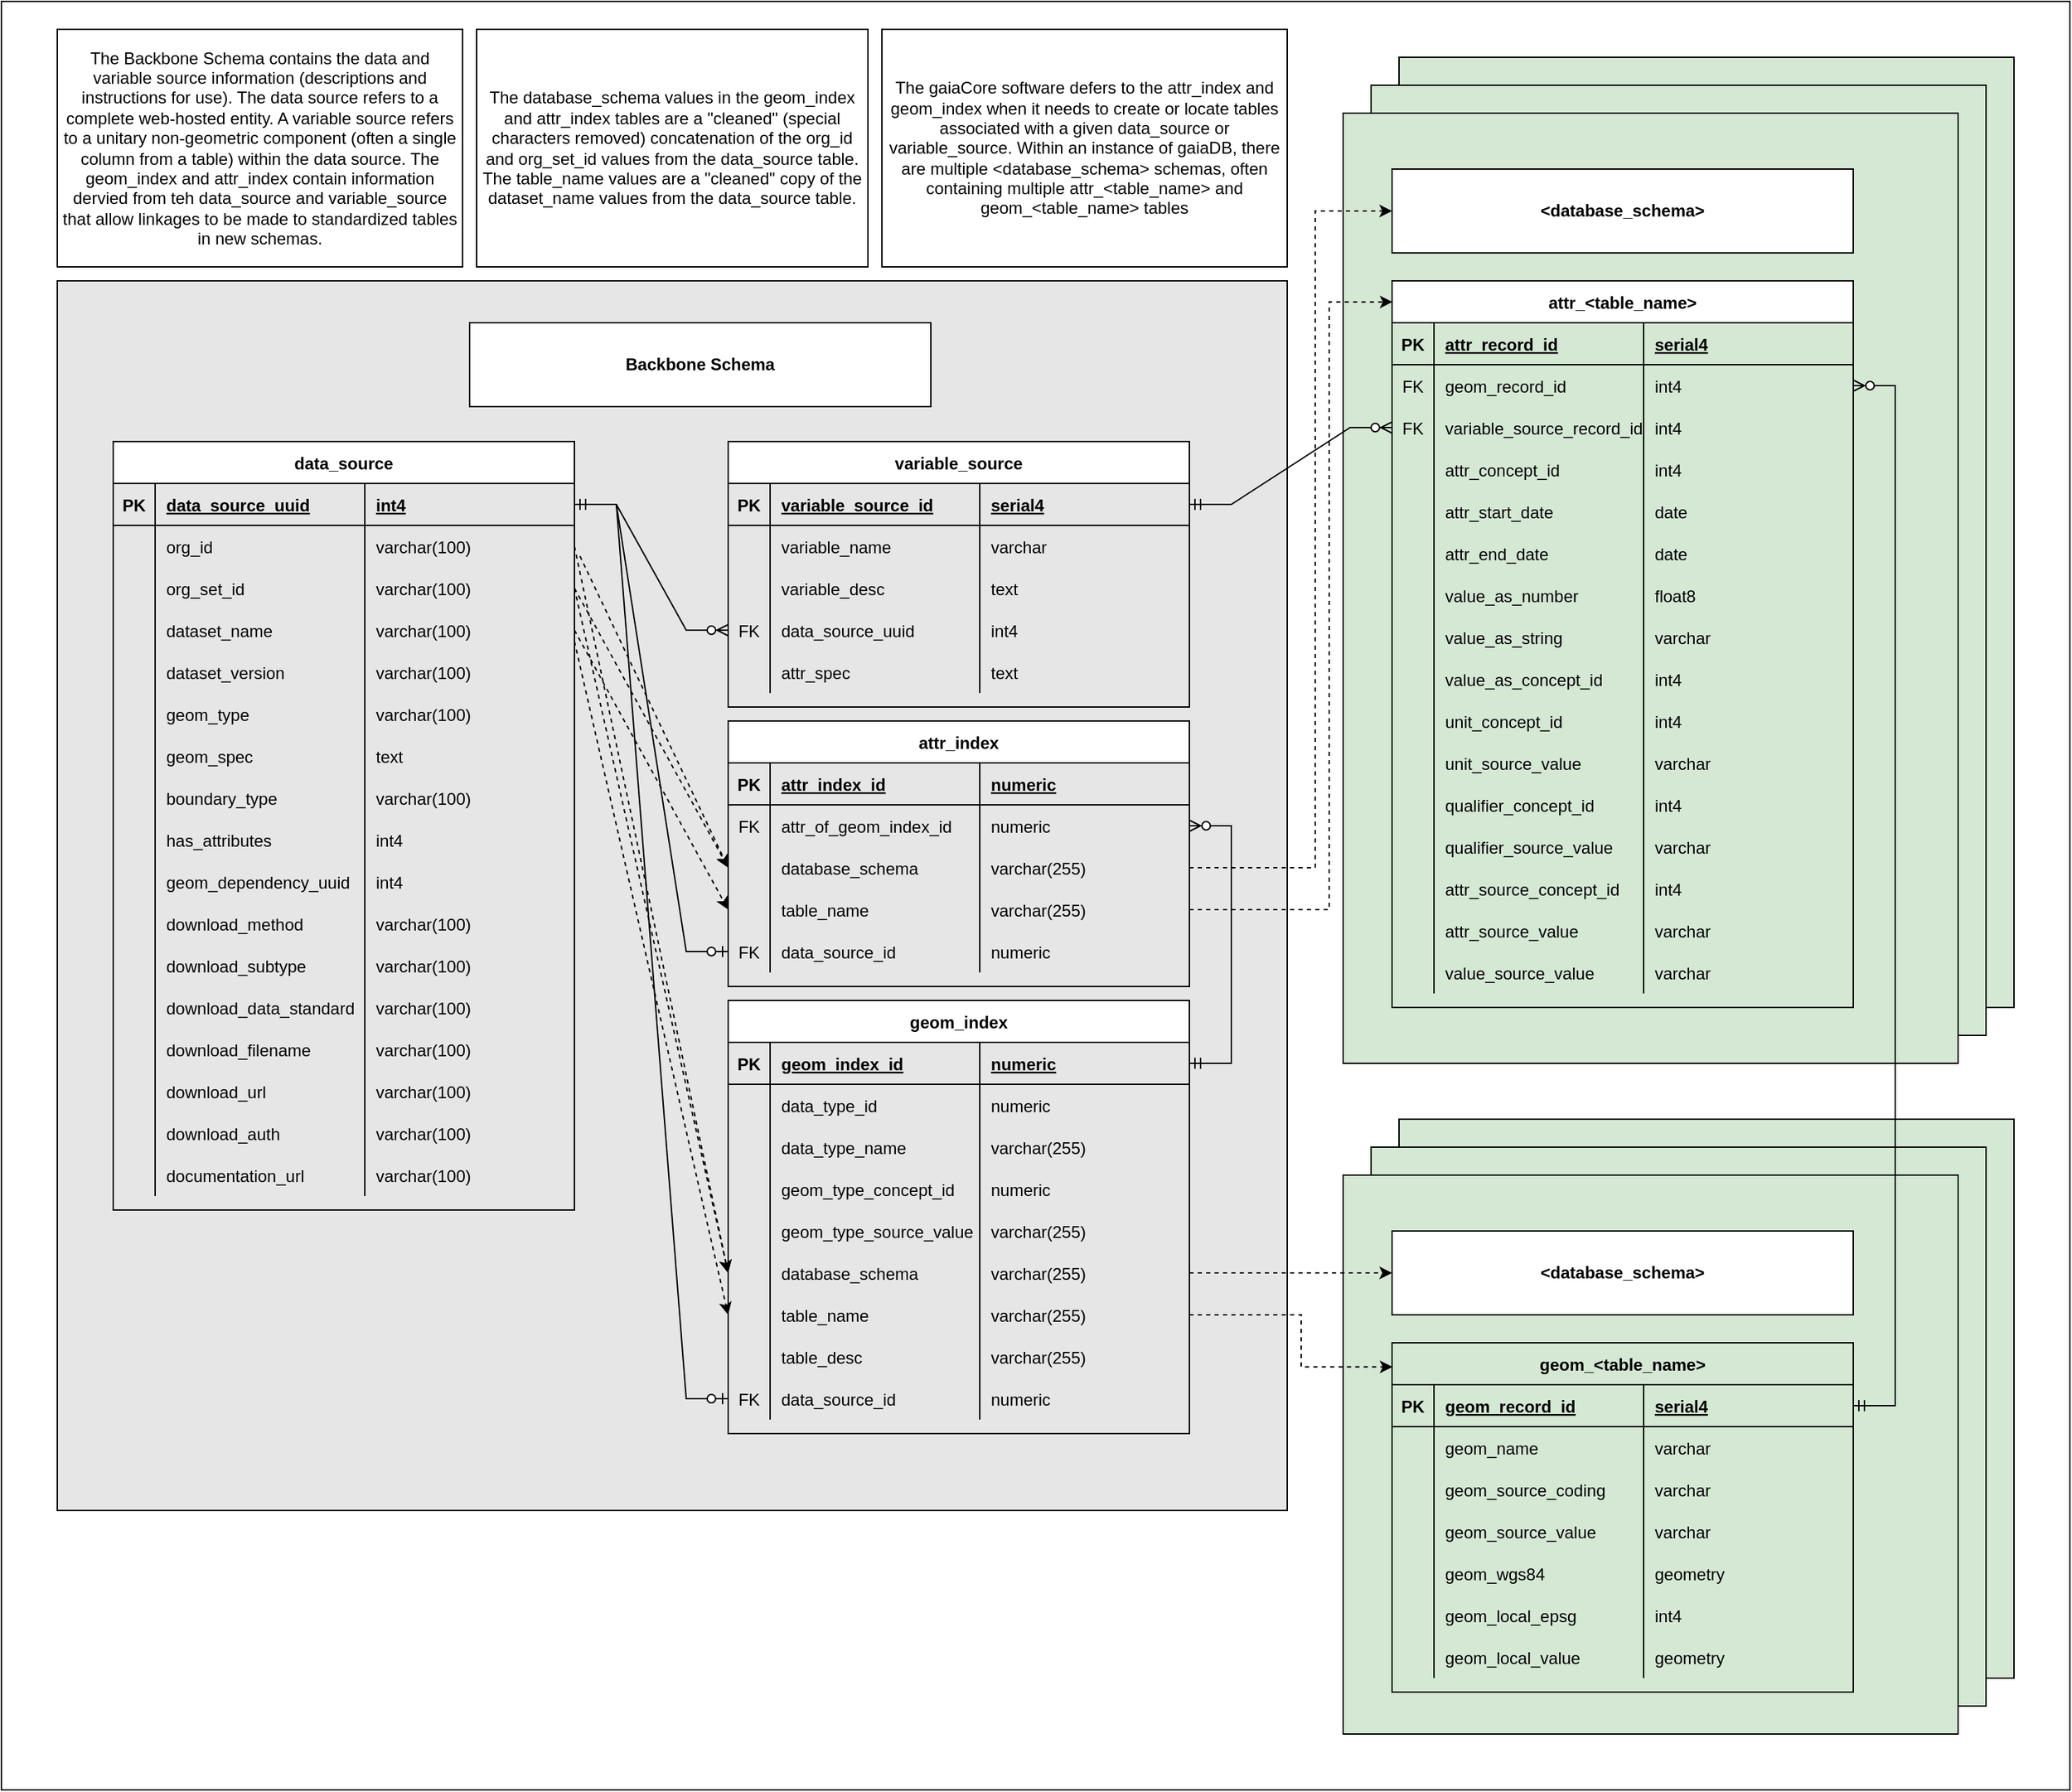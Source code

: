 <mxfile version="20.2.3" type="device"><diagram id="ltDb1r_3v9fbU79wgl96" name="Page-1"><mxGraphModel dx="2272" dy="1965" grid="1" gridSize="10" guides="1" tooltips="1" connect="1" arrows="1" fold="1" page="1" pageScale="1" pageWidth="850" pageHeight="1100" math="0" shadow="0"><root><mxCell id="0"/><mxCell id="1" parent="0"/><mxCell id="ixJyqLj3oU-pgUurPxrt-2" value="" style="rounded=0;whiteSpace=wrap;html=1;" vertex="1" parent="1"><mxGeometry x="-80" y="-120" width="1480" height="1280" as="geometry"/></mxCell><mxCell id="ROjNLifqc65OI51FtKDl-379" value="" style="rounded=0;whiteSpace=wrap;html=1;fillColor=#D5E8D4;" parent="1" vertex="1"><mxGeometry x="920" y="680" width="440" height="400" as="geometry"/></mxCell><mxCell id="ROjNLifqc65OI51FtKDl-377" value="" style="rounded=0;whiteSpace=wrap;html=1;fillColor=#D5E8D4;" parent="1" vertex="1"><mxGeometry x="900" y="700" width="440" height="400" as="geometry"/></mxCell><mxCell id="ROjNLifqc65OI51FtKDl-376" value="" style="rounded=0;whiteSpace=wrap;html=1;fillColor=#D5E8D4;" parent="1" vertex="1"><mxGeometry x="920" y="-80" width="440" height="680" as="geometry"/></mxCell><mxCell id="ROjNLifqc65OI51FtKDl-375" value="" style="rounded=0;whiteSpace=wrap;html=1;fillColor=#D5E8D4;" parent="1" vertex="1"><mxGeometry x="900" y="-60" width="440" height="680" as="geometry"/></mxCell><mxCell id="ROjNLifqc65OI51FtKDl-295" value="" style="rounded=0;whiteSpace=wrap;html=1;fillColor=#D5E8D4;" parent="1" vertex="1"><mxGeometry x="880" y="-40" width="440" height="680" as="geometry"/></mxCell><mxCell id="ROjNLifqc65OI51FtKDl-175" value="" style="rounded=0;whiteSpace=wrap;html=1;fillColor=#E6E6E6;" parent="1" vertex="1"><mxGeometry x="-40" y="80" width="880" height="880" as="geometry"/></mxCell><mxCell id="ROjNLifqc65OI51FtKDl-6" value="data_source" style="shape=table;startSize=30;container=1;collapsible=1;childLayout=tableLayout;fixedRows=1;rowLines=0;fontStyle=1;align=center;resizeLast=1;" parent="1" vertex="1"><mxGeometry y="195" width="330" height="550" as="geometry"/></mxCell><mxCell id="ROjNLifqc65OI51FtKDl-7" value="" style="shape=tableRow;horizontal=0;startSize=0;swimlaneHead=0;swimlaneBody=0;fillColor=none;collapsible=0;dropTarget=0;points=[[0,0.5],[1,0.5]];portConstraint=eastwest;top=0;left=0;right=0;bottom=1;" parent="ROjNLifqc65OI51FtKDl-6" vertex="1"><mxGeometry y="30" width="330" height="30" as="geometry"/></mxCell><mxCell id="ROjNLifqc65OI51FtKDl-8" value="PK" style="shape=partialRectangle;connectable=0;fillColor=none;top=0;left=0;bottom=0;right=0;fontStyle=1;overflow=hidden;" parent="ROjNLifqc65OI51FtKDl-7" vertex="1"><mxGeometry width="30" height="30" as="geometry"><mxRectangle width="30" height="30" as="alternateBounds"/></mxGeometry></mxCell><mxCell id="ROjNLifqc65OI51FtKDl-9" value="data_source_uuid" style="shape=partialRectangle;connectable=0;fillColor=none;top=0;left=0;bottom=0;right=0;align=left;spacingLeft=6;fontStyle=5;overflow=hidden;" parent="ROjNLifqc65OI51FtKDl-7" vertex="1"><mxGeometry x="30" width="150" height="30" as="geometry"><mxRectangle width="150" height="30" as="alternateBounds"/></mxGeometry></mxCell><mxCell id="ROjNLifqc65OI51FtKDl-103" value="int4" style="shape=partialRectangle;connectable=0;fillColor=none;top=0;left=0;bottom=0;right=0;align=left;spacingLeft=6;fontStyle=5;overflow=hidden;" parent="ROjNLifqc65OI51FtKDl-7" vertex="1"><mxGeometry x="180" width="150" height="30" as="geometry"><mxRectangle width="150" height="30" as="alternateBounds"/></mxGeometry></mxCell><mxCell id="ROjNLifqc65OI51FtKDl-10" value="" style="shape=tableRow;horizontal=0;startSize=0;swimlaneHead=0;swimlaneBody=0;fillColor=none;collapsible=0;dropTarget=0;points=[[0,0.5],[1,0.5]];portConstraint=eastwest;top=0;left=0;right=0;bottom=0;" parent="ROjNLifqc65OI51FtKDl-6" vertex="1"><mxGeometry y="60" width="330" height="30" as="geometry"/></mxCell><mxCell id="ROjNLifqc65OI51FtKDl-11" value="" style="shape=partialRectangle;connectable=0;fillColor=none;top=0;left=0;bottom=0;right=0;editable=1;overflow=hidden;" parent="ROjNLifqc65OI51FtKDl-10" vertex="1"><mxGeometry width="30" height="30" as="geometry"><mxRectangle width="30" height="30" as="alternateBounds"/></mxGeometry></mxCell><mxCell id="ROjNLifqc65OI51FtKDl-12" value="org_id" style="shape=partialRectangle;connectable=0;fillColor=none;top=0;left=0;bottom=0;right=0;align=left;spacingLeft=6;overflow=hidden;" parent="ROjNLifqc65OI51FtKDl-10" vertex="1"><mxGeometry x="30" width="150" height="30" as="geometry"><mxRectangle width="150" height="30" as="alternateBounds"/></mxGeometry></mxCell><mxCell id="ROjNLifqc65OI51FtKDl-104" value="varchar(100)" style="shape=partialRectangle;connectable=0;fillColor=none;top=0;left=0;bottom=0;right=0;align=left;spacingLeft=6;overflow=hidden;" parent="ROjNLifqc65OI51FtKDl-10" vertex="1"><mxGeometry x="180" width="150" height="30" as="geometry"><mxRectangle width="150" height="30" as="alternateBounds"/></mxGeometry></mxCell><mxCell id="ROjNLifqc65OI51FtKDl-13" value="" style="shape=tableRow;horizontal=0;startSize=0;swimlaneHead=0;swimlaneBody=0;fillColor=none;collapsible=0;dropTarget=0;points=[[0,0.5],[1,0.5]];portConstraint=eastwest;top=0;left=0;right=0;bottom=0;" parent="ROjNLifqc65OI51FtKDl-6" vertex="1"><mxGeometry y="90" width="330" height="30" as="geometry"/></mxCell><mxCell id="ROjNLifqc65OI51FtKDl-14" value="" style="shape=partialRectangle;connectable=0;fillColor=none;top=0;left=0;bottom=0;right=0;editable=1;overflow=hidden;" parent="ROjNLifqc65OI51FtKDl-13" vertex="1"><mxGeometry width="30" height="30" as="geometry"><mxRectangle width="30" height="30" as="alternateBounds"/></mxGeometry></mxCell><mxCell id="ROjNLifqc65OI51FtKDl-15" value="org_set_id" style="shape=partialRectangle;connectable=0;fillColor=none;top=0;left=0;bottom=0;right=0;align=left;spacingLeft=6;overflow=hidden;" parent="ROjNLifqc65OI51FtKDl-13" vertex="1"><mxGeometry x="30" width="150" height="30" as="geometry"><mxRectangle width="150" height="30" as="alternateBounds"/></mxGeometry></mxCell><mxCell id="ROjNLifqc65OI51FtKDl-105" value="varchar(100)" style="shape=partialRectangle;connectable=0;fillColor=none;top=0;left=0;bottom=0;right=0;align=left;spacingLeft=6;overflow=hidden;" parent="ROjNLifqc65OI51FtKDl-13" vertex="1"><mxGeometry x="180" width="150" height="30" as="geometry"><mxRectangle width="150" height="30" as="alternateBounds"/></mxGeometry></mxCell><mxCell id="ROjNLifqc65OI51FtKDl-16" value="" style="shape=tableRow;horizontal=0;startSize=0;swimlaneHead=0;swimlaneBody=0;fillColor=none;collapsible=0;dropTarget=0;points=[[0,0.5],[1,0.5]];portConstraint=eastwest;top=0;left=0;right=0;bottom=0;" parent="ROjNLifqc65OI51FtKDl-6" vertex="1"><mxGeometry y="120" width="330" height="30" as="geometry"/></mxCell><mxCell id="ROjNLifqc65OI51FtKDl-17" value="" style="shape=partialRectangle;connectable=0;fillColor=none;top=0;left=0;bottom=0;right=0;editable=1;overflow=hidden;" parent="ROjNLifqc65OI51FtKDl-16" vertex="1"><mxGeometry width="30" height="30" as="geometry"><mxRectangle width="30" height="30" as="alternateBounds"/></mxGeometry></mxCell><mxCell id="ROjNLifqc65OI51FtKDl-18" value="dataset_name" style="shape=partialRectangle;connectable=0;fillColor=none;top=0;left=0;bottom=0;right=0;align=left;spacingLeft=6;overflow=hidden;" parent="ROjNLifqc65OI51FtKDl-16" vertex="1"><mxGeometry x="30" width="150" height="30" as="geometry"><mxRectangle width="150" height="30" as="alternateBounds"/></mxGeometry></mxCell><mxCell id="ROjNLifqc65OI51FtKDl-106" value="varchar(100)" style="shape=partialRectangle;connectable=0;fillColor=none;top=0;left=0;bottom=0;right=0;align=left;spacingLeft=6;overflow=hidden;" parent="ROjNLifqc65OI51FtKDl-16" vertex="1"><mxGeometry x="180" width="150" height="30" as="geometry"><mxRectangle width="150" height="30" as="alternateBounds"/></mxGeometry></mxCell><mxCell id="ROjNLifqc65OI51FtKDl-58" style="shape=tableRow;horizontal=0;startSize=0;swimlaneHead=0;swimlaneBody=0;fillColor=none;collapsible=0;dropTarget=0;points=[[0,0.5],[1,0.5]];portConstraint=eastwest;top=0;left=0;right=0;bottom=0;" parent="ROjNLifqc65OI51FtKDl-6" vertex="1"><mxGeometry y="150" width="330" height="30" as="geometry"/></mxCell><mxCell id="ROjNLifqc65OI51FtKDl-59" style="shape=partialRectangle;connectable=0;fillColor=none;top=0;left=0;bottom=0;right=0;editable=1;overflow=hidden;" parent="ROjNLifqc65OI51FtKDl-58" vertex="1"><mxGeometry width="30" height="30" as="geometry"><mxRectangle width="30" height="30" as="alternateBounds"/></mxGeometry></mxCell><mxCell id="ROjNLifqc65OI51FtKDl-60" value="dataset_version   " style="shape=partialRectangle;connectable=0;fillColor=none;top=0;left=0;bottom=0;right=0;align=left;spacingLeft=6;overflow=hidden;" parent="ROjNLifqc65OI51FtKDl-58" vertex="1"><mxGeometry x="30" width="150" height="30" as="geometry"><mxRectangle width="150" height="30" as="alternateBounds"/></mxGeometry></mxCell><mxCell id="ROjNLifqc65OI51FtKDl-107" value="varchar(100)" style="shape=partialRectangle;connectable=0;fillColor=none;top=0;left=0;bottom=0;right=0;align=left;spacingLeft=6;overflow=hidden;" parent="ROjNLifqc65OI51FtKDl-58" vertex="1"><mxGeometry x="180" width="150" height="30" as="geometry"><mxRectangle width="150" height="30" as="alternateBounds"/></mxGeometry></mxCell><mxCell id="ROjNLifqc65OI51FtKDl-61" style="shape=tableRow;horizontal=0;startSize=0;swimlaneHead=0;swimlaneBody=0;fillColor=none;collapsible=0;dropTarget=0;points=[[0,0.5],[1,0.5]];portConstraint=eastwest;top=0;left=0;right=0;bottom=0;" parent="ROjNLifqc65OI51FtKDl-6" vertex="1"><mxGeometry y="180" width="330" height="30" as="geometry"/></mxCell><mxCell id="ROjNLifqc65OI51FtKDl-62" style="shape=partialRectangle;connectable=0;fillColor=none;top=0;left=0;bottom=0;right=0;editable=1;overflow=hidden;" parent="ROjNLifqc65OI51FtKDl-61" vertex="1"><mxGeometry width="30" height="30" as="geometry"><mxRectangle width="30" height="30" as="alternateBounds"/></mxGeometry></mxCell><mxCell id="ROjNLifqc65OI51FtKDl-63" value="geom_type" style="shape=partialRectangle;connectable=0;fillColor=none;top=0;left=0;bottom=0;right=0;align=left;spacingLeft=6;overflow=hidden;" parent="ROjNLifqc65OI51FtKDl-61" vertex="1"><mxGeometry x="30" width="150" height="30" as="geometry"><mxRectangle width="150" height="30" as="alternateBounds"/></mxGeometry></mxCell><mxCell id="ROjNLifqc65OI51FtKDl-108" value="varchar(100)" style="shape=partialRectangle;connectable=0;fillColor=none;top=0;left=0;bottom=0;right=0;align=left;spacingLeft=6;overflow=hidden;" parent="ROjNLifqc65OI51FtKDl-61" vertex="1"><mxGeometry x="180" width="150" height="30" as="geometry"><mxRectangle width="150" height="30" as="alternateBounds"/></mxGeometry></mxCell><mxCell id="ROjNLifqc65OI51FtKDl-64" style="shape=tableRow;horizontal=0;startSize=0;swimlaneHead=0;swimlaneBody=0;fillColor=none;collapsible=0;dropTarget=0;points=[[0,0.5],[1,0.5]];portConstraint=eastwest;top=0;left=0;right=0;bottom=0;" parent="ROjNLifqc65OI51FtKDl-6" vertex="1"><mxGeometry y="210" width="330" height="30" as="geometry"/></mxCell><mxCell id="ROjNLifqc65OI51FtKDl-65" style="shape=partialRectangle;connectable=0;fillColor=none;top=0;left=0;bottom=0;right=0;editable=1;overflow=hidden;" parent="ROjNLifqc65OI51FtKDl-64" vertex="1"><mxGeometry width="30" height="30" as="geometry"><mxRectangle width="30" height="30" as="alternateBounds"/></mxGeometry></mxCell><mxCell id="ROjNLifqc65OI51FtKDl-66" value="geom_spec" style="shape=partialRectangle;connectable=0;fillColor=none;top=0;left=0;bottom=0;right=0;align=left;spacingLeft=6;overflow=hidden;" parent="ROjNLifqc65OI51FtKDl-64" vertex="1"><mxGeometry x="30" width="150" height="30" as="geometry"><mxRectangle width="150" height="30" as="alternateBounds"/></mxGeometry></mxCell><mxCell id="ROjNLifqc65OI51FtKDl-109" value="text" style="shape=partialRectangle;connectable=0;fillColor=none;top=0;left=0;bottom=0;right=0;align=left;spacingLeft=6;overflow=hidden;" parent="ROjNLifqc65OI51FtKDl-64" vertex="1"><mxGeometry x="180" width="150" height="30" as="geometry"><mxRectangle width="150" height="30" as="alternateBounds"/></mxGeometry></mxCell><mxCell id="ROjNLifqc65OI51FtKDl-67" style="shape=tableRow;horizontal=0;startSize=0;swimlaneHead=0;swimlaneBody=0;fillColor=none;collapsible=0;dropTarget=0;points=[[0,0.5],[1,0.5]];portConstraint=eastwest;top=0;left=0;right=0;bottom=0;" parent="ROjNLifqc65OI51FtKDl-6" vertex="1"><mxGeometry y="240" width="330" height="30" as="geometry"/></mxCell><mxCell id="ROjNLifqc65OI51FtKDl-68" style="shape=partialRectangle;connectable=0;fillColor=none;top=0;left=0;bottom=0;right=0;editable=1;overflow=hidden;" parent="ROjNLifqc65OI51FtKDl-67" vertex="1"><mxGeometry width="30" height="30" as="geometry"><mxRectangle width="30" height="30" as="alternateBounds"/></mxGeometry></mxCell><mxCell id="ROjNLifqc65OI51FtKDl-69" value="boundary_type" style="shape=partialRectangle;connectable=0;fillColor=none;top=0;left=0;bottom=0;right=0;align=left;spacingLeft=6;overflow=hidden;" parent="ROjNLifqc65OI51FtKDl-67" vertex="1"><mxGeometry x="30" width="150" height="30" as="geometry"><mxRectangle width="150" height="30" as="alternateBounds"/></mxGeometry></mxCell><mxCell id="ROjNLifqc65OI51FtKDl-110" value="varchar(100)" style="shape=partialRectangle;connectable=0;fillColor=none;top=0;left=0;bottom=0;right=0;align=left;spacingLeft=6;overflow=hidden;" parent="ROjNLifqc65OI51FtKDl-67" vertex="1"><mxGeometry x="180" width="150" height="30" as="geometry"><mxRectangle width="150" height="30" as="alternateBounds"/></mxGeometry></mxCell><mxCell id="ROjNLifqc65OI51FtKDl-70" style="shape=tableRow;horizontal=0;startSize=0;swimlaneHead=0;swimlaneBody=0;fillColor=none;collapsible=0;dropTarget=0;points=[[0,0.5],[1,0.5]];portConstraint=eastwest;top=0;left=0;right=0;bottom=0;" parent="ROjNLifqc65OI51FtKDl-6" vertex="1"><mxGeometry y="270" width="330" height="30" as="geometry"/></mxCell><mxCell id="ROjNLifqc65OI51FtKDl-71" style="shape=partialRectangle;connectable=0;fillColor=none;top=0;left=0;bottom=0;right=0;editable=1;overflow=hidden;" parent="ROjNLifqc65OI51FtKDl-70" vertex="1"><mxGeometry width="30" height="30" as="geometry"><mxRectangle width="30" height="30" as="alternateBounds"/></mxGeometry></mxCell><mxCell id="ROjNLifqc65OI51FtKDl-72" value="has_attributes" style="shape=partialRectangle;connectable=0;fillColor=none;top=0;left=0;bottom=0;right=0;align=left;spacingLeft=6;overflow=hidden;" parent="ROjNLifqc65OI51FtKDl-70" vertex="1"><mxGeometry x="30" width="150" height="30" as="geometry"><mxRectangle width="150" height="30" as="alternateBounds"/></mxGeometry></mxCell><mxCell id="ROjNLifqc65OI51FtKDl-111" value="int4" style="shape=partialRectangle;connectable=0;fillColor=none;top=0;left=0;bottom=0;right=0;align=left;spacingLeft=6;overflow=hidden;" parent="ROjNLifqc65OI51FtKDl-70" vertex="1"><mxGeometry x="180" width="150" height="30" as="geometry"><mxRectangle width="150" height="30" as="alternateBounds"/></mxGeometry></mxCell><mxCell id="ROjNLifqc65OI51FtKDl-73" style="shape=tableRow;horizontal=0;startSize=0;swimlaneHead=0;swimlaneBody=0;fillColor=none;collapsible=0;dropTarget=0;points=[[0,0.5],[1,0.5]];portConstraint=eastwest;top=0;left=0;right=0;bottom=0;" parent="ROjNLifqc65OI51FtKDl-6" vertex="1"><mxGeometry y="300" width="330" height="30" as="geometry"/></mxCell><mxCell id="ROjNLifqc65OI51FtKDl-74" style="shape=partialRectangle;connectable=0;fillColor=none;top=0;left=0;bottom=0;right=0;editable=1;overflow=hidden;" parent="ROjNLifqc65OI51FtKDl-73" vertex="1"><mxGeometry width="30" height="30" as="geometry"><mxRectangle width="30" height="30" as="alternateBounds"/></mxGeometry></mxCell><mxCell id="ROjNLifqc65OI51FtKDl-75" value="geom_dependency_uuid" style="shape=partialRectangle;connectable=0;fillColor=none;top=0;left=0;bottom=0;right=0;align=left;spacingLeft=6;overflow=hidden;" parent="ROjNLifqc65OI51FtKDl-73" vertex="1"><mxGeometry x="30" width="150" height="30" as="geometry"><mxRectangle width="150" height="30" as="alternateBounds"/></mxGeometry></mxCell><mxCell id="ROjNLifqc65OI51FtKDl-112" value="int4" style="shape=partialRectangle;connectable=0;fillColor=none;top=0;left=0;bottom=0;right=0;align=left;spacingLeft=6;overflow=hidden;" parent="ROjNLifqc65OI51FtKDl-73" vertex="1"><mxGeometry x="180" width="150" height="30" as="geometry"><mxRectangle width="150" height="30" as="alternateBounds"/></mxGeometry></mxCell><mxCell id="ROjNLifqc65OI51FtKDl-76" style="shape=tableRow;horizontal=0;startSize=0;swimlaneHead=0;swimlaneBody=0;fillColor=none;collapsible=0;dropTarget=0;points=[[0,0.5],[1,0.5]];portConstraint=eastwest;top=0;left=0;right=0;bottom=0;" parent="ROjNLifqc65OI51FtKDl-6" vertex="1"><mxGeometry y="330" width="330" height="30" as="geometry"/></mxCell><mxCell id="ROjNLifqc65OI51FtKDl-77" style="shape=partialRectangle;connectable=0;fillColor=none;top=0;left=0;bottom=0;right=0;editable=1;overflow=hidden;" parent="ROjNLifqc65OI51FtKDl-76" vertex="1"><mxGeometry width="30" height="30" as="geometry"><mxRectangle width="30" height="30" as="alternateBounds"/></mxGeometry></mxCell><mxCell id="ROjNLifqc65OI51FtKDl-78" value="download_method" style="shape=partialRectangle;connectable=0;fillColor=none;top=0;left=0;bottom=0;right=0;align=left;spacingLeft=6;overflow=hidden;" parent="ROjNLifqc65OI51FtKDl-76" vertex="1"><mxGeometry x="30" width="150" height="30" as="geometry"><mxRectangle width="150" height="30" as="alternateBounds"/></mxGeometry></mxCell><mxCell id="ROjNLifqc65OI51FtKDl-113" value="varchar(100)" style="shape=partialRectangle;connectable=0;fillColor=none;top=0;left=0;bottom=0;right=0;align=left;spacingLeft=6;overflow=hidden;" parent="ROjNLifqc65OI51FtKDl-76" vertex="1"><mxGeometry x="180" width="150" height="30" as="geometry"><mxRectangle width="150" height="30" as="alternateBounds"/></mxGeometry></mxCell><mxCell id="ROjNLifqc65OI51FtKDl-79" style="shape=tableRow;horizontal=0;startSize=0;swimlaneHead=0;swimlaneBody=0;fillColor=none;collapsible=0;dropTarget=0;points=[[0,0.5],[1,0.5]];portConstraint=eastwest;top=0;left=0;right=0;bottom=0;" parent="ROjNLifqc65OI51FtKDl-6" vertex="1"><mxGeometry y="360" width="330" height="30" as="geometry"/></mxCell><mxCell id="ROjNLifqc65OI51FtKDl-80" style="shape=partialRectangle;connectable=0;fillColor=none;top=0;left=0;bottom=0;right=0;editable=1;overflow=hidden;" parent="ROjNLifqc65OI51FtKDl-79" vertex="1"><mxGeometry width="30" height="30" as="geometry"><mxRectangle width="30" height="30" as="alternateBounds"/></mxGeometry></mxCell><mxCell id="ROjNLifqc65OI51FtKDl-81" value="download_subtype" style="shape=partialRectangle;connectable=0;fillColor=none;top=0;left=0;bottom=0;right=0;align=left;spacingLeft=6;overflow=hidden;" parent="ROjNLifqc65OI51FtKDl-79" vertex="1"><mxGeometry x="30" width="150" height="30" as="geometry"><mxRectangle width="150" height="30" as="alternateBounds"/></mxGeometry></mxCell><mxCell id="ROjNLifqc65OI51FtKDl-114" value="varchar(100)" style="shape=partialRectangle;connectable=0;fillColor=none;top=0;left=0;bottom=0;right=0;align=left;spacingLeft=6;overflow=hidden;" parent="ROjNLifqc65OI51FtKDl-79" vertex="1"><mxGeometry x="180" width="150" height="30" as="geometry"><mxRectangle width="150" height="30" as="alternateBounds"/></mxGeometry></mxCell><mxCell id="ROjNLifqc65OI51FtKDl-82" style="shape=tableRow;horizontal=0;startSize=0;swimlaneHead=0;swimlaneBody=0;fillColor=none;collapsible=0;dropTarget=0;points=[[0,0.5],[1,0.5]];portConstraint=eastwest;top=0;left=0;right=0;bottom=0;" parent="ROjNLifqc65OI51FtKDl-6" vertex="1"><mxGeometry y="390" width="330" height="30" as="geometry"/></mxCell><mxCell id="ROjNLifqc65OI51FtKDl-83" style="shape=partialRectangle;connectable=0;fillColor=none;top=0;left=0;bottom=0;right=0;editable=1;overflow=hidden;" parent="ROjNLifqc65OI51FtKDl-82" vertex="1"><mxGeometry width="30" height="30" as="geometry"><mxRectangle width="30" height="30" as="alternateBounds"/></mxGeometry></mxCell><mxCell id="ROjNLifqc65OI51FtKDl-84" value="download_data_standard" style="shape=partialRectangle;connectable=0;fillColor=none;top=0;left=0;bottom=0;right=0;align=left;spacingLeft=6;overflow=hidden;" parent="ROjNLifqc65OI51FtKDl-82" vertex="1"><mxGeometry x="30" width="150" height="30" as="geometry"><mxRectangle width="150" height="30" as="alternateBounds"/></mxGeometry></mxCell><mxCell id="ROjNLifqc65OI51FtKDl-115" value="varchar(100)" style="shape=partialRectangle;connectable=0;fillColor=none;top=0;left=0;bottom=0;right=0;align=left;spacingLeft=6;overflow=hidden;" parent="ROjNLifqc65OI51FtKDl-82" vertex="1"><mxGeometry x="180" width="150" height="30" as="geometry"><mxRectangle width="150" height="30" as="alternateBounds"/></mxGeometry></mxCell><mxCell id="ROjNLifqc65OI51FtKDl-85" style="shape=tableRow;horizontal=0;startSize=0;swimlaneHead=0;swimlaneBody=0;fillColor=none;collapsible=0;dropTarget=0;points=[[0,0.5],[1,0.5]];portConstraint=eastwest;top=0;left=0;right=0;bottom=0;" parent="ROjNLifqc65OI51FtKDl-6" vertex="1"><mxGeometry y="420" width="330" height="30" as="geometry"/></mxCell><mxCell id="ROjNLifqc65OI51FtKDl-86" style="shape=partialRectangle;connectable=0;fillColor=none;top=0;left=0;bottom=0;right=0;editable=1;overflow=hidden;" parent="ROjNLifqc65OI51FtKDl-85" vertex="1"><mxGeometry width="30" height="30" as="geometry"><mxRectangle width="30" height="30" as="alternateBounds"/></mxGeometry></mxCell><mxCell id="ROjNLifqc65OI51FtKDl-87" value="download_filename" style="shape=partialRectangle;connectable=0;fillColor=none;top=0;left=0;bottom=0;right=0;align=left;spacingLeft=6;overflow=hidden;" parent="ROjNLifqc65OI51FtKDl-85" vertex="1"><mxGeometry x="30" width="150" height="30" as="geometry"><mxRectangle width="150" height="30" as="alternateBounds"/></mxGeometry></mxCell><mxCell id="ROjNLifqc65OI51FtKDl-116" value="varchar(100)" style="shape=partialRectangle;connectable=0;fillColor=none;top=0;left=0;bottom=0;right=0;align=left;spacingLeft=6;overflow=hidden;" parent="ROjNLifqc65OI51FtKDl-85" vertex="1"><mxGeometry x="180" width="150" height="30" as="geometry"><mxRectangle width="150" height="30" as="alternateBounds"/></mxGeometry></mxCell><mxCell id="ROjNLifqc65OI51FtKDl-88" style="shape=tableRow;horizontal=0;startSize=0;swimlaneHead=0;swimlaneBody=0;fillColor=none;collapsible=0;dropTarget=0;points=[[0,0.5],[1,0.5]];portConstraint=eastwest;top=0;left=0;right=0;bottom=0;" parent="ROjNLifqc65OI51FtKDl-6" vertex="1"><mxGeometry y="450" width="330" height="30" as="geometry"/></mxCell><mxCell id="ROjNLifqc65OI51FtKDl-89" style="shape=partialRectangle;connectable=0;fillColor=none;top=0;left=0;bottom=0;right=0;editable=1;overflow=hidden;" parent="ROjNLifqc65OI51FtKDl-88" vertex="1"><mxGeometry width="30" height="30" as="geometry"><mxRectangle width="30" height="30" as="alternateBounds"/></mxGeometry></mxCell><mxCell id="ROjNLifqc65OI51FtKDl-90" value="download_url" style="shape=partialRectangle;connectable=0;fillColor=none;top=0;left=0;bottom=0;right=0;align=left;spacingLeft=6;overflow=hidden;" parent="ROjNLifqc65OI51FtKDl-88" vertex="1"><mxGeometry x="30" width="150" height="30" as="geometry"><mxRectangle width="150" height="30" as="alternateBounds"/></mxGeometry></mxCell><mxCell id="ROjNLifqc65OI51FtKDl-117" value="varchar(100)" style="shape=partialRectangle;connectable=0;fillColor=none;top=0;left=0;bottom=0;right=0;align=left;spacingLeft=6;overflow=hidden;" parent="ROjNLifqc65OI51FtKDl-88" vertex="1"><mxGeometry x="180" width="150" height="30" as="geometry"><mxRectangle width="150" height="30" as="alternateBounds"/></mxGeometry></mxCell><mxCell id="ROjNLifqc65OI51FtKDl-91" style="shape=tableRow;horizontal=0;startSize=0;swimlaneHead=0;swimlaneBody=0;fillColor=none;collapsible=0;dropTarget=0;points=[[0,0.5],[1,0.5]];portConstraint=eastwest;top=0;left=0;right=0;bottom=0;" parent="ROjNLifqc65OI51FtKDl-6" vertex="1"><mxGeometry y="480" width="330" height="30" as="geometry"/></mxCell><mxCell id="ROjNLifqc65OI51FtKDl-92" style="shape=partialRectangle;connectable=0;fillColor=none;top=0;left=0;bottom=0;right=0;editable=1;overflow=hidden;" parent="ROjNLifqc65OI51FtKDl-91" vertex="1"><mxGeometry width="30" height="30" as="geometry"><mxRectangle width="30" height="30" as="alternateBounds"/></mxGeometry></mxCell><mxCell id="ROjNLifqc65OI51FtKDl-93" value="download_auth" style="shape=partialRectangle;connectable=0;fillColor=none;top=0;left=0;bottom=0;right=0;align=left;spacingLeft=6;overflow=hidden;" parent="ROjNLifqc65OI51FtKDl-91" vertex="1"><mxGeometry x="30" width="150" height="30" as="geometry"><mxRectangle width="150" height="30" as="alternateBounds"/></mxGeometry></mxCell><mxCell id="ROjNLifqc65OI51FtKDl-118" value="varchar(100)" style="shape=partialRectangle;connectable=0;fillColor=none;top=0;left=0;bottom=0;right=0;align=left;spacingLeft=6;overflow=hidden;" parent="ROjNLifqc65OI51FtKDl-91" vertex="1"><mxGeometry x="180" width="150" height="30" as="geometry"><mxRectangle width="150" height="30" as="alternateBounds"/></mxGeometry></mxCell><mxCell id="ROjNLifqc65OI51FtKDl-94" style="shape=tableRow;horizontal=0;startSize=0;swimlaneHead=0;swimlaneBody=0;fillColor=none;collapsible=0;dropTarget=0;points=[[0,0.5],[1,0.5]];portConstraint=eastwest;top=0;left=0;right=0;bottom=0;" parent="ROjNLifqc65OI51FtKDl-6" vertex="1"><mxGeometry y="510" width="330" height="30" as="geometry"/></mxCell><mxCell id="ROjNLifqc65OI51FtKDl-95" style="shape=partialRectangle;connectable=0;fillColor=none;top=0;left=0;bottom=0;right=0;editable=1;overflow=hidden;" parent="ROjNLifqc65OI51FtKDl-94" vertex="1"><mxGeometry width="30" height="30" as="geometry"><mxRectangle width="30" height="30" as="alternateBounds"/></mxGeometry></mxCell><mxCell id="ROjNLifqc65OI51FtKDl-96" value="documentation_url" style="shape=partialRectangle;connectable=0;fillColor=none;top=0;left=0;bottom=0;right=0;align=left;spacingLeft=6;overflow=hidden;" parent="ROjNLifqc65OI51FtKDl-94" vertex="1"><mxGeometry x="30" width="150" height="30" as="geometry"><mxRectangle width="150" height="30" as="alternateBounds"/></mxGeometry></mxCell><mxCell id="ROjNLifqc65OI51FtKDl-119" value="varchar(100)" style="shape=partialRectangle;connectable=0;fillColor=none;top=0;left=0;bottom=0;right=0;align=left;spacingLeft=6;overflow=hidden;" parent="ROjNLifqc65OI51FtKDl-94" vertex="1"><mxGeometry x="180" width="150" height="30" as="geometry"><mxRectangle width="150" height="30" as="alternateBounds"/></mxGeometry></mxCell><mxCell id="ROjNLifqc65OI51FtKDl-19" value="variable_source" style="shape=table;startSize=30;container=1;collapsible=1;childLayout=tableLayout;fixedRows=1;rowLines=0;fontStyle=1;align=center;resizeLast=1;" parent="1" vertex="1"><mxGeometry x="440" y="195" width="330" height="190" as="geometry"/></mxCell><mxCell id="ROjNLifqc65OI51FtKDl-20" value="" style="shape=tableRow;horizontal=0;startSize=0;swimlaneHead=0;swimlaneBody=0;fillColor=none;collapsible=0;dropTarget=0;points=[[0,0.5],[1,0.5]];portConstraint=eastwest;top=0;left=0;right=0;bottom=1;" parent="ROjNLifqc65OI51FtKDl-19" vertex="1"><mxGeometry y="30" width="330" height="30" as="geometry"/></mxCell><mxCell id="ROjNLifqc65OI51FtKDl-21" value="PK" style="shape=partialRectangle;connectable=0;fillColor=none;top=0;left=0;bottom=0;right=0;fontStyle=1;overflow=hidden;" parent="ROjNLifqc65OI51FtKDl-20" vertex="1"><mxGeometry width="30" height="30" as="geometry"><mxRectangle width="30" height="30" as="alternateBounds"/></mxGeometry></mxCell><mxCell id="ROjNLifqc65OI51FtKDl-22" value="variable_source_id" style="shape=partialRectangle;connectable=0;fillColor=none;top=0;left=0;bottom=0;right=0;align=left;spacingLeft=6;fontStyle=5;overflow=hidden;" parent="ROjNLifqc65OI51FtKDl-20" vertex="1"><mxGeometry x="30" width="150" height="30" as="geometry"><mxRectangle width="150" height="30" as="alternateBounds"/></mxGeometry></mxCell><mxCell id="ROjNLifqc65OI51FtKDl-121" value="serial4" style="shape=partialRectangle;connectable=0;fillColor=none;top=0;left=0;bottom=0;right=0;align=left;spacingLeft=6;fontStyle=5;overflow=hidden;" parent="ROjNLifqc65OI51FtKDl-20" vertex="1"><mxGeometry x="180" width="150" height="30" as="geometry"><mxRectangle width="150" height="30" as="alternateBounds"/></mxGeometry></mxCell><mxCell id="ROjNLifqc65OI51FtKDl-23" value="" style="shape=tableRow;horizontal=0;startSize=0;swimlaneHead=0;swimlaneBody=0;fillColor=none;collapsible=0;dropTarget=0;points=[[0,0.5],[1,0.5]];portConstraint=eastwest;top=0;left=0;right=0;bottom=0;" parent="ROjNLifqc65OI51FtKDl-19" vertex="1"><mxGeometry y="60" width="330" height="30" as="geometry"/></mxCell><mxCell id="ROjNLifqc65OI51FtKDl-24" value="" style="shape=partialRectangle;connectable=0;fillColor=none;top=0;left=0;bottom=0;right=0;editable=1;overflow=hidden;" parent="ROjNLifqc65OI51FtKDl-23" vertex="1"><mxGeometry width="30" height="30" as="geometry"><mxRectangle width="30" height="30" as="alternateBounds"/></mxGeometry></mxCell><mxCell id="ROjNLifqc65OI51FtKDl-25" value="variable_name" style="shape=partialRectangle;connectable=0;fillColor=none;top=0;left=0;bottom=0;right=0;align=left;spacingLeft=6;overflow=hidden;" parent="ROjNLifqc65OI51FtKDl-23" vertex="1"><mxGeometry x="30" width="150" height="30" as="geometry"><mxRectangle width="150" height="30" as="alternateBounds"/></mxGeometry></mxCell><mxCell id="ROjNLifqc65OI51FtKDl-122" value="varchar" style="shape=partialRectangle;connectable=0;fillColor=none;top=0;left=0;bottom=0;right=0;align=left;spacingLeft=6;overflow=hidden;" parent="ROjNLifqc65OI51FtKDl-23" vertex="1"><mxGeometry x="180" width="150" height="30" as="geometry"><mxRectangle width="150" height="30" as="alternateBounds"/></mxGeometry></mxCell><mxCell id="ROjNLifqc65OI51FtKDl-26" value="" style="shape=tableRow;horizontal=0;startSize=0;swimlaneHead=0;swimlaneBody=0;fillColor=none;collapsible=0;dropTarget=0;points=[[0,0.5],[1,0.5]];portConstraint=eastwest;top=0;left=0;right=0;bottom=0;" parent="ROjNLifqc65OI51FtKDl-19" vertex="1"><mxGeometry y="90" width="330" height="30" as="geometry"/></mxCell><mxCell id="ROjNLifqc65OI51FtKDl-27" value="" style="shape=partialRectangle;connectable=0;fillColor=none;top=0;left=0;bottom=0;right=0;editable=1;overflow=hidden;" parent="ROjNLifqc65OI51FtKDl-26" vertex="1"><mxGeometry width="30" height="30" as="geometry"><mxRectangle width="30" height="30" as="alternateBounds"/></mxGeometry></mxCell><mxCell id="ROjNLifqc65OI51FtKDl-28" value="variable_desc" style="shape=partialRectangle;connectable=0;fillColor=none;top=0;left=0;bottom=0;right=0;align=left;spacingLeft=6;overflow=hidden;" parent="ROjNLifqc65OI51FtKDl-26" vertex="1"><mxGeometry x="30" width="150" height="30" as="geometry"><mxRectangle width="150" height="30" as="alternateBounds"/></mxGeometry></mxCell><mxCell id="ROjNLifqc65OI51FtKDl-123" value="text" style="shape=partialRectangle;connectable=0;fillColor=none;top=0;left=0;bottom=0;right=0;align=left;spacingLeft=6;overflow=hidden;" parent="ROjNLifqc65OI51FtKDl-26" vertex="1"><mxGeometry x="180" width="150" height="30" as="geometry"><mxRectangle width="150" height="30" as="alternateBounds"/></mxGeometry></mxCell><mxCell id="ROjNLifqc65OI51FtKDl-29" value="" style="shape=tableRow;horizontal=0;startSize=0;swimlaneHead=0;swimlaneBody=0;fillColor=none;collapsible=0;dropTarget=0;points=[[0,0.5],[1,0.5]];portConstraint=eastwest;top=0;left=0;right=0;bottom=0;" parent="ROjNLifqc65OI51FtKDl-19" vertex="1"><mxGeometry y="120" width="330" height="30" as="geometry"/></mxCell><mxCell id="ROjNLifqc65OI51FtKDl-30" value="FK" style="shape=partialRectangle;connectable=0;fillColor=none;top=0;left=0;bottom=0;right=0;editable=1;overflow=hidden;" parent="ROjNLifqc65OI51FtKDl-29" vertex="1"><mxGeometry width="30" height="30" as="geometry"><mxRectangle width="30" height="30" as="alternateBounds"/></mxGeometry></mxCell><mxCell id="ROjNLifqc65OI51FtKDl-31" value="data_source_uuid" style="shape=partialRectangle;connectable=0;fillColor=none;top=0;left=0;bottom=0;right=0;align=left;spacingLeft=6;overflow=hidden;" parent="ROjNLifqc65OI51FtKDl-29" vertex="1"><mxGeometry x="30" width="150" height="30" as="geometry"><mxRectangle width="150" height="30" as="alternateBounds"/></mxGeometry></mxCell><mxCell id="ROjNLifqc65OI51FtKDl-124" value="int4" style="shape=partialRectangle;connectable=0;fillColor=none;top=0;left=0;bottom=0;right=0;align=left;spacingLeft=6;overflow=hidden;" parent="ROjNLifqc65OI51FtKDl-29" vertex="1"><mxGeometry x="180" width="150" height="30" as="geometry"><mxRectangle width="150" height="30" as="alternateBounds"/></mxGeometry></mxCell><mxCell id="ROjNLifqc65OI51FtKDl-100" style="shape=tableRow;horizontal=0;startSize=0;swimlaneHead=0;swimlaneBody=0;fillColor=none;collapsible=0;dropTarget=0;points=[[0,0.5],[1,0.5]];portConstraint=eastwest;top=0;left=0;right=0;bottom=0;" parent="ROjNLifqc65OI51FtKDl-19" vertex="1"><mxGeometry y="150" width="330" height="30" as="geometry"/></mxCell><mxCell id="ROjNLifqc65OI51FtKDl-101" style="shape=partialRectangle;connectable=0;fillColor=none;top=0;left=0;bottom=0;right=0;editable=1;overflow=hidden;" parent="ROjNLifqc65OI51FtKDl-100" vertex="1"><mxGeometry width="30" height="30" as="geometry"><mxRectangle width="30" height="30" as="alternateBounds"/></mxGeometry></mxCell><mxCell id="ROjNLifqc65OI51FtKDl-102" value="attr_spec" style="shape=partialRectangle;connectable=0;fillColor=none;top=0;left=0;bottom=0;right=0;align=left;spacingLeft=6;overflow=hidden;" parent="ROjNLifqc65OI51FtKDl-100" vertex="1"><mxGeometry x="30" width="150" height="30" as="geometry"><mxRectangle width="150" height="30" as="alternateBounds"/></mxGeometry></mxCell><mxCell id="ROjNLifqc65OI51FtKDl-125" value="text" style="shape=partialRectangle;connectable=0;fillColor=none;top=0;left=0;bottom=0;right=0;align=left;spacingLeft=6;overflow=hidden;" parent="ROjNLifqc65OI51FtKDl-100" vertex="1"><mxGeometry x="180" width="150" height="30" as="geometry"><mxRectangle width="150" height="30" as="alternateBounds"/></mxGeometry></mxCell><mxCell id="ROjNLifqc65OI51FtKDl-32" value="attr_index" style="shape=table;startSize=30;container=1;collapsible=1;childLayout=tableLayout;fixedRows=1;rowLines=0;fontStyle=1;align=center;resizeLast=1;" parent="1" vertex="1"><mxGeometry x="440" y="395" width="330" height="190" as="geometry"/></mxCell><mxCell id="ROjNLifqc65OI51FtKDl-33" value="" style="shape=tableRow;horizontal=0;startSize=0;swimlaneHead=0;swimlaneBody=0;fillColor=none;collapsible=0;dropTarget=0;points=[[0,0.5],[1,0.5]];portConstraint=eastwest;top=0;left=0;right=0;bottom=1;" parent="ROjNLifqc65OI51FtKDl-32" vertex="1"><mxGeometry y="30" width="330" height="30" as="geometry"/></mxCell><mxCell id="ROjNLifqc65OI51FtKDl-34" value="PK" style="shape=partialRectangle;connectable=0;fillColor=none;top=0;left=0;bottom=0;right=0;fontStyle=1;overflow=hidden;" parent="ROjNLifqc65OI51FtKDl-33" vertex="1"><mxGeometry width="30" height="30" as="geometry"><mxRectangle width="30" height="30" as="alternateBounds"/></mxGeometry></mxCell><mxCell id="ROjNLifqc65OI51FtKDl-35" value="attr_index_id" style="shape=partialRectangle;connectable=0;fillColor=none;top=0;left=0;bottom=0;right=0;align=left;spacingLeft=6;fontStyle=5;overflow=hidden;" parent="ROjNLifqc65OI51FtKDl-33" vertex="1"><mxGeometry x="30" width="150" height="30" as="geometry"><mxRectangle width="150" height="30" as="alternateBounds"/></mxGeometry></mxCell><mxCell id="ROjNLifqc65OI51FtKDl-155" value="numeric" style="shape=partialRectangle;connectable=0;fillColor=none;top=0;left=0;bottom=0;right=0;align=left;spacingLeft=6;fontStyle=5;overflow=hidden;" parent="ROjNLifqc65OI51FtKDl-33" vertex="1"><mxGeometry x="180" width="150" height="30" as="geometry"><mxRectangle width="150" height="30" as="alternateBounds"/></mxGeometry></mxCell><mxCell id="ROjNLifqc65OI51FtKDl-36" value="" style="shape=tableRow;horizontal=0;startSize=0;swimlaneHead=0;swimlaneBody=0;fillColor=none;collapsible=0;dropTarget=0;points=[[0,0.5],[1,0.5]];portConstraint=eastwest;top=0;left=0;right=0;bottom=0;" parent="ROjNLifqc65OI51FtKDl-32" vertex="1"><mxGeometry y="60" width="330" height="30" as="geometry"/></mxCell><mxCell id="ROjNLifqc65OI51FtKDl-37" value="FK" style="shape=partialRectangle;connectable=0;fillColor=none;top=0;left=0;bottom=0;right=0;editable=1;overflow=hidden;" parent="ROjNLifqc65OI51FtKDl-36" vertex="1"><mxGeometry width="30" height="30" as="geometry"><mxRectangle width="30" height="30" as="alternateBounds"/></mxGeometry></mxCell><mxCell id="ROjNLifqc65OI51FtKDl-38" value="attr_of_geom_index_id" style="shape=partialRectangle;connectable=0;fillColor=none;top=0;left=0;bottom=0;right=0;align=left;spacingLeft=6;overflow=hidden;" parent="ROjNLifqc65OI51FtKDl-36" vertex="1"><mxGeometry x="30" width="150" height="30" as="geometry"><mxRectangle width="150" height="30" as="alternateBounds"/></mxGeometry></mxCell><mxCell id="ROjNLifqc65OI51FtKDl-156" value="numeric" style="shape=partialRectangle;connectable=0;fillColor=none;top=0;left=0;bottom=0;right=0;align=left;spacingLeft=6;overflow=hidden;" parent="ROjNLifqc65OI51FtKDl-36" vertex="1"><mxGeometry x="180" width="150" height="30" as="geometry"><mxRectangle width="150" height="30" as="alternateBounds"/></mxGeometry></mxCell><mxCell id="ROjNLifqc65OI51FtKDl-39" value="" style="shape=tableRow;horizontal=0;startSize=0;swimlaneHead=0;swimlaneBody=0;fillColor=none;collapsible=0;dropTarget=0;points=[[0,0.5],[1,0.5]];portConstraint=eastwest;top=0;left=0;right=0;bottom=0;" parent="ROjNLifqc65OI51FtKDl-32" vertex="1"><mxGeometry y="90" width="330" height="30" as="geometry"/></mxCell><mxCell id="ROjNLifqc65OI51FtKDl-40" value="" style="shape=partialRectangle;connectable=0;fillColor=none;top=0;left=0;bottom=0;right=0;editable=1;overflow=hidden;" parent="ROjNLifqc65OI51FtKDl-39" vertex="1"><mxGeometry width="30" height="30" as="geometry"><mxRectangle width="30" height="30" as="alternateBounds"/></mxGeometry></mxCell><mxCell id="ROjNLifqc65OI51FtKDl-41" value="database_schema" style="shape=partialRectangle;connectable=0;fillColor=none;top=0;left=0;bottom=0;right=0;align=left;spacingLeft=6;overflow=hidden;" parent="ROjNLifqc65OI51FtKDl-39" vertex="1"><mxGeometry x="30" width="150" height="30" as="geometry"><mxRectangle width="150" height="30" as="alternateBounds"/></mxGeometry></mxCell><mxCell id="ROjNLifqc65OI51FtKDl-157" value="varchar(255)" style="shape=partialRectangle;connectable=0;fillColor=none;top=0;left=0;bottom=0;right=0;align=left;spacingLeft=6;overflow=hidden;" parent="ROjNLifqc65OI51FtKDl-39" vertex="1"><mxGeometry x="180" width="150" height="30" as="geometry"><mxRectangle width="150" height="30" as="alternateBounds"/></mxGeometry></mxCell><mxCell id="ROjNLifqc65OI51FtKDl-42" value="" style="shape=tableRow;horizontal=0;startSize=0;swimlaneHead=0;swimlaneBody=0;fillColor=none;collapsible=0;dropTarget=0;points=[[0,0.5],[1,0.5]];portConstraint=eastwest;top=0;left=0;right=0;bottom=0;" parent="ROjNLifqc65OI51FtKDl-32" vertex="1"><mxGeometry y="120" width="330" height="30" as="geometry"/></mxCell><mxCell id="ROjNLifqc65OI51FtKDl-43" value="" style="shape=partialRectangle;connectable=0;fillColor=none;top=0;left=0;bottom=0;right=0;editable=1;overflow=hidden;" parent="ROjNLifqc65OI51FtKDl-42" vertex="1"><mxGeometry width="30" height="30" as="geometry"><mxRectangle width="30" height="30" as="alternateBounds"/></mxGeometry></mxCell><mxCell id="ROjNLifqc65OI51FtKDl-44" value="table_name" style="shape=partialRectangle;connectable=0;fillColor=none;top=0;left=0;bottom=0;right=0;align=left;spacingLeft=6;overflow=hidden;" parent="ROjNLifqc65OI51FtKDl-42" vertex="1"><mxGeometry x="30" width="150" height="30" as="geometry"><mxRectangle width="150" height="30" as="alternateBounds"/></mxGeometry></mxCell><mxCell id="ROjNLifqc65OI51FtKDl-158" value="varchar(255)" style="shape=partialRectangle;connectable=0;fillColor=none;top=0;left=0;bottom=0;right=0;align=left;spacingLeft=6;overflow=hidden;" parent="ROjNLifqc65OI51FtKDl-42" vertex="1"><mxGeometry x="180" width="150" height="30" as="geometry"><mxRectangle width="150" height="30" as="alternateBounds"/></mxGeometry></mxCell><mxCell id="ROjNLifqc65OI51FtKDl-159" style="shape=tableRow;horizontal=0;startSize=0;swimlaneHead=0;swimlaneBody=0;fillColor=none;collapsible=0;dropTarget=0;points=[[0,0.5],[1,0.5]];portConstraint=eastwest;top=0;left=0;right=0;bottom=0;" parent="ROjNLifqc65OI51FtKDl-32" vertex="1"><mxGeometry y="150" width="330" height="30" as="geometry"/></mxCell><mxCell id="ROjNLifqc65OI51FtKDl-160" value="FK" style="shape=partialRectangle;connectable=0;fillColor=none;top=0;left=0;bottom=0;right=0;editable=1;overflow=hidden;" parent="ROjNLifqc65OI51FtKDl-159" vertex="1"><mxGeometry width="30" height="30" as="geometry"><mxRectangle width="30" height="30" as="alternateBounds"/></mxGeometry></mxCell><mxCell id="ROjNLifqc65OI51FtKDl-161" value="data_source_id" style="shape=partialRectangle;connectable=0;fillColor=none;top=0;left=0;bottom=0;right=0;align=left;spacingLeft=6;overflow=hidden;" parent="ROjNLifqc65OI51FtKDl-159" vertex="1"><mxGeometry x="30" width="150" height="30" as="geometry"><mxRectangle width="150" height="30" as="alternateBounds"/></mxGeometry></mxCell><mxCell id="ROjNLifqc65OI51FtKDl-162" value="numeric" style="shape=partialRectangle;connectable=0;fillColor=none;top=0;left=0;bottom=0;right=0;align=left;spacingLeft=6;overflow=hidden;" parent="ROjNLifqc65OI51FtKDl-159" vertex="1"><mxGeometry x="180" width="150" height="30" as="geometry"><mxRectangle width="150" height="30" as="alternateBounds"/></mxGeometry></mxCell><mxCell id="ROjNLifqc65OI51FtKDl-45" value="geom_index" style="shape=table;startSize=30;container=1;collapsible=1;childLayout=tableLayout;fixedRows=1;rowLines=0;fontStyle=1;align=center;resizeLast=1;" parent="1" vertex="1"><mxGeometry x="440" y="595" width="330" height="310" as="geometry"/></mxCell><mxCell id="ROjNLifqc65OI51FtKDl-46" value="" style="shape=tableRow;horizontal=0;startSize=0;swimlaneHead=0;swimlaneBody=0;fillColor=none;collapsible=0;dropTarget=0;points=[[0,0.5],[1,0.5]];portConstraint=eastwest;top=0;left=0;right=0;bottom=1;" parent="ROjNLifqc65OI51FtKDl-45" vertex="1"><mxGeometry y="30" width="330" height="30" as="geometry"/></mxCell><mxCell id="ROjNLifqc65OI51FtKDl-47" value="PK" style="shape=partialRectangle;connectable=0;fillColor=none;top=0;left=0;bottom=0;right=0;fontStyle=1;overflow=hidden;" parent="ROjNLifqc65OI51FtKDl-46" vertex="1"><mxGeometry width="30" height="30" as="geometry"><mxRectangle width="30" height="30" as="alternateBounds"/></mxGeometry></mxCell><mxCell id="ROjNLifqc65OI51FtKDl-48" value="geom_index_id" style="shape=partialRectangle;connectable=0;fillColor=none;top=0;left=0;bottom=0;right=0;align=left;spacingLeft=6;fontStyle=5;overflow=hidden;" parent="ROjNLifqc65OI51FtKDl-46" vertex="1"><mxGeometry x="30" width="150" height="30" as="geometry"><mxRectangle width="150" height="30" as="alternateBounds"/></mxGeometry></mxCell><mxCell id="ROjNLifqc65OI51FtKDl-144" value="numeric" style="shape=partialRectangle;connectable=0;fillColor=none;top=0;left=0;bottom=0;right=0;align=left;spacingLeft=6;fontStyle=5;overflow=hidden;" parent="ROjNLifqc65OI51FtKDl-46" vertex="1"><mxGeometry x="180" width="150" height="30" as="geometry"><mxRectangle width="150" height="30" as="alternateBounds"/></mxGeometry></mxCell><mxCell id="ROjNLifqc65OI51FtKDl-49" value="" style="shape=tableRow;horizontal=0;startSize=0;swimlaneHead=0;swimlaneBody=0;fillColor=none;collapsible=0;dropTarget=0;points=[[0,0.5],[1,0.5]];portConstraint=eastwest;top=0;left=0;right=0;bottom=0;" parent="ROjNLifqc65OI51FtKDl-45" vertex="1"><mxGeometry y="60" width="330" height="30" as="geometry"/></mxCell><mxCell id="ROjNLifqc65OI51FtKDl-50" value="" style="shape=partialRectangle;connectable=0;fillColor=none;top=0;left=0;bottom=0;right=0;editable=1;overflow=hidden;" parent="ROjNLifqc65OI51FtKDl-49" vertex="1"><mxGeometry width="30" height="30" as="geometry"><mxRectangle width="30" height="30" as="alternateBounds"/></mxGeometry></mxCell><mxCell id="ROjNLifqc65OI51FtKDl-51" value="data_type_id" style="shape=partialRectangle;connectable=0;fillColor=none;top=0;left=0;bottom=0;right=0;align=left;spacingLeft=6;overflow=hidden;" parent="ROjNLifqc65OI51FtKDl-49" vertex="1"><mxGeometry x="30" width="150" height="30" as="geometry"><mxRectangle width="150" height="30" as="alternateBounds"/></mxGeometry></mxCell><mxCell id="ROjNLifqc65OI51FtKDl-145" value="numeric" style="shape=partialRectangle;connectable=0;fillColor=none;top=0;left=0;bottom=0;right=0;align=left;spacingLeft=6;overflow=hidden;" parent="ROjNLifqc65OI51FtKDl-49" vertex="1"><mxGeometry x="180" width="150" height="30" as="geometry"><mxRectangle width="150" height="30" as="alternateBounds"/></mxGeometry></mxCell><mxCell id="ROjNLifqc65OI51FtKDl-52" value="" style="shape=tableRow;horizontal=0;startSize=0;swimlaneHead=0;swimlaneBody=0;fillColor=none;collapsible=0;dropTarget=0;points=[[0,0.5],[1,0.5]];portConstraint=eastwest;top=0;left=0;right=0;bottom=0;" parent="ROjNLifqc65OI51FtKDl-45" vertex="1"><mxGeometry y="90" width="330" height="30" as="geometry"/></mxCell><mxCell id="ROjNLifqc65OI51FtKDl-53" value="" style="shape=partialRectangle;connectable=0;fillColor=none;top=0;left=0;bottom=0;right=0;editable=1;overflow=hidden;" parent="ROjNLifqc65OI51FtKDl-52" vertex="1"><mxGeometry width="30" height="30" as="geometry"><mxRectangle width="30" height="30" as="alternateBounds"/></mxGeometry></mxCell><mxCell id="ROjNLifqc65OI51FtKDl-54" value="data_type_name" style="shape=partialRectangle;connectable=0;fillColor=none;top=0;left=0;bottom=0;right=0;align=left;spacingLeft=6;overflow=hidden;" parent="ROjNLifqc65OI51FtKDl-52" vertex="1"><mxGeometry x="30" width="150" height="30" as="geometry"><mxRectangle width="150" height="30" as="alternateBounds"/></mxGeometry></mxCell><mxCell id="ROjNLifqc65OI51FtKDl-146" value="varchar(255)" style="shape=partialRectangle;connectable=0;fillColor=none;top=0;left=0;bottom=0;right=0;align=left;spacingLeft=6;overflow=hidden;" parent="ROjNLifqc65OI51FtKDl-52" vertex="1"><mxGeometry x="180" width="150" height="30" as="geometry"><mxRectangle width="150" height="30" as="alternateBounds"/></mxGeometry></mxCell><mxCell id="ROjNLifqc65OI51FtKDl-55" value="" style="shape=tableRow;horizontal=0;startSize=0;swimlaneHead=0;swimlaneBody=0;fillColor=none;collapsible=0;dropTarget=0;points=[[0,0.5],[1,0.5]];portConstraint=eastwest;top=0;left=0;right=0;bottom=0;" parent="ROjNLifqc65OI51FtKDl-45" vertex="1"><mxGeometry y="120" width="330" height="30" as="geometry"/></mxCell><mxCell id="ROjNLifqc65OI51FtKDl-56" value="" style="shape=partialRectangle;connectable=0;fillColor=none;top=0;left=0;bottom=0;right=0;editable=1;overflow=hidden;" parent="ROjNLifqc65OI51FtKDl-55" vertex="1"><mxGeometry width="30" height="30" as="geometry"><mxRectangle width="30" height="30" as="alternateBounds"/></mxGeometry></mxCell><mxCell id="ROjNLifqc65OI51FtKDl-57" value="geom_type_concept_id" style="shape=partialRectangle;connectable=0;fillColor=none;top=0;left=0;bottom=0;right=0;align=left;spacingLeft=6;overflow=hidden;" parent="ROjNLifqc65OI51FtKDl-55" vertex="1"><mxGeometry x="30" width="150" height="30" as="geometry"><mxRectangle width="150" height="30" as="alternateBounds"/></mxGeometry></mxCell><mxCell id="ROjNLifqc65OI51FtKDl-147" value="numeric" style="shape=partialRectangle;connectable=0;fillColor=none;top=0;left=0;bottom=0;right=0;align=left;spacingLeft=6;overflow=hidden;" parent="ROjNLifqc65OI51FtKDl-55" vertex="1"><mxGeometry x="180" width="150" height="30" as="geometry"><mxRectangle width="150" height="30" as="alternateBounds"/></mxGeometry></mxCell><mxCell id="ROjNLifqc65OI51FtKDl-126" style="shape=tableRow;horizontal=0;startSize=0;swimlaneHead=0;swimlaneBody=0;fillColor=none;collapsible=0;dropTarget=0;points=[[0,0.5],[1,0.5]];portConstraint=eastwest;top=0;left=0;right=0;bottom=0;" parent="ROjNLifqc65OI51FtKDl-45" vertex="1"><mxGeometry y="150" width="330" height="30" as="geometry"/></mxCell><mxCell id="ROjNLifqc65OI51FtKDl-127" style="shape=partialRectangle;connectable=0;fillColor=none;top=0;left=0;bottom=0;right=0;editable=1;overflow=hidden;" parent="ROjNLifqc65OI51FtKDl-126" vertex="1"><mxGeometry width="30" height="30" as="geometry"><mxRectangle width="30" height="30" as="alternateBounds"/></mxGeometry></mxCell><mxCell id="ROjNLifqc65OI51FtKDl-128" value="geom_type_source_value" style="shape=partialRectangle;connectable=0;fillColor=none;top=0;left=0;bottom=0;right=0;align=left;spacingLeft=6;overflow=hidden;" parent="ROjNLifqc65OI51FtKDl-126" vertex="1"><mxGeometry x="30" width="150" height="30" as="geometry"><mxRectangle width="150" height="30" as="alternateBounds"/></mxGeometry></mxCell><mxCell id="ROjNLifqc65OI51FtKDl-148" value="varchar(255)" style="shape=partialRectangle;connectable=0;fillColor=none;top=0;left=0;bottom=0;right=0;align=left;spacingLeft=6;overflow=hidden;" parent="ROjNLifqc65OI51FtKDl-126" vertex="1"><mxGeometry x="180" width="150" height="30" as="geometry"><mxRectangle width="150" height="30" as="alternateBounds"/></mxGeometry></mxCell><mxCell id="ROjNLifqc65OI51FtKDl-129" style="shape=tableRow;horizontal=0;startSize=0;swimlaneHead=0;swimlaneBody=0;fillColor=none;collapsible=0;dropTarget=0;points=[[0,0.5],[1,0.5]];portConstraint=eastwest;top=0;left=0;right=0;bottom=0;" parent="ROjNLifqc65OI51FtKDl-45" vertex="1"><mxGeometry y="180" width="330" height="30" as="geometry"/></mxCell><mxCell id="ROjNLifqc65OI51FtKDl-130" style="shape=partialRectangle;connectable=0;fillColor=none;top=0;left=0;bottom=0;right=0;editable=1;overflow=hidden;" parent="ROjNLifqc65OI51FtKDl-129" vertex="1"><mxGeometry width="30" height="30" as="geometry"><mxRectangle width="30" height="30" as="alternateBounds"/></mxGeometry></mxCell><mxCell id="ROjNLifqc65OI51FtKDl-131" value="database_schema" style="shape=partialRectangle;connectable=0;fillColor=none;top=0;left=0;bottom=0;right=0;align=left;spacingLeft=6;overflow=hidden;" parent="ROjNLifqc65OI51FtKDl-129" vertex="1"><mxGeometry x="30" width="150" height="30" as="geometry"><mxRectangle width="150" height="30" as="alternateBounds"/></mxGeometry></mxCell><mxCell id="ROjNLifqc65OI51FtKDl-149" value="varchar(255)" style="shape=partialRectangle;connectable=0;fillColor=none;top=0;left=0;bottom=0;right=0;align=left;spacingLeft=6;overflow=hidden;" parent="ROjNLifqc65OI51FtKDl-129" vertex="1"><mxGeometry x="180" width="150" height="30" as="geometry"><mxRectangle width="150" height="30" as="alternateBounds"/></mxGeometry></mxCell><mxCell id="ROjNLifqc65OI51FtKDl-132" style="shape=tableRow;horizontal=0;startSize=0;swimlaneHead=0;swimlaneBody=0;fillColor=none;collapsible=0;dropTarget=0;points=[[0,0.5],[1,0.5]];portConstraint=eastwest;top=0;left=0;right=0;bottom=0;" parent="ROjNLifqc65OI51FtKDl-45" vertex="1"><mxGeometry y="210" width="330" height="30" as="geometry"/></mxCell><mxCell id="ROjNLifqc65OI51FtKDl-133" style="shape=partialRectangle;connectable=0;fillColor=none;top=0;left=0;bottom=0;right=0;editable=1;overflow=hidden;" parent="ROjNLifqc65OI51FtKDl-132" vertex="1"><mxGeometry width="30" height="30" as="geometry"><mxRectangle width="30" height="30" as="alternateBounds"/></mxGeometry></mxCell><mxCell id="ROjNLifqc65OI51FtKDl-134" value="table_name" style="shape=partialRectangle;connectable=0;fillColor=none;top=0;left=0;bottom=0;right=0;align=left;spacingLeft=6;overflow=hidden;" parent="ROjNLifqc65OI51FtKDl-132" vertex="1"><mxGeometry x="30" width="150" height="30" as="geometry"><mxRectangle width="150" height="30" as="alternateBounds"/></mxGeometry></mxCell><mxCell id="ROjNLifqc65OI51FtKDl-150" value="varchar(255)" style="shape=partialRectangle;connectable=0;fillColor=none;top=0;left=0;bottom=0;right=0;align=left;spacingLeft=6;overflow=hidden;" parent="ROjNLifqc65OI51FtKDl-132" vertex="1"><mxGeometry x="180" width="150" height="30" as="geometry"><mxRectangle width="150" height="30" as="alternateBounds"/></mxGeometry></mxCell><mxCell id="ROjNLifqc65OI51FtKDl-135" style="shape=tableRow;horizontal=0;startSize=0;swimlaneHead=0;swimlaneBody=0;fillColor=none;collapsible=0;dropTarget=0;points=[[0,0.5],[1,0.5]];portConstraint=eastwest;top=0;left=0;right=0;bottom=0;" parent="ROjNLifqc65OI51FtKDl-45" vertex="1"><mxGeometry y="240" width="330" height="30" as="geometry"/></mxCell><mxCell id="ROjNLifqc65OI51FtKDl-136" style="shape=partialRectangle;connectable=0;fillColor=none;top=0;left=0;bottom=0;right=0;editable=1;overflow=hidden;" parent="ROjNLifqc65OI51FtKDl-135" vertex="1"><mxGeometry width="30" height="30" as="geometry"><mxRectangle width="30" height="30" as="alternateBounds"/></mxGeometry></mxCell><mxCell id="ROjNLifqc65OI51FtKDl-137" value="table_desc" style="shape=partialRectangle;connectable=0;fillColor=none;top=0;left=0;bottom=0;right=0;align=left;spacingLeft=6;overflow=hidden;" parent="ROjNLifqc65OI51FtKDl-135" vertex="1"><mxGeometry x="30" width="150" height="30" as="geometry"><mxRectangle width="150" height="30" as="alternateBounds"/></mxGeometry></mxCell><mxCell id="ROjNLifqc65OI51FtKDl-151" value="varchar(255)" style="shape=partialRectangle;connectable=0;fillColor=none;top=0;left=0;bottom=0;right=0;align=left;spacingLeft=6;overflow=hidden;" parent="ROjNLifqc65OI51FtKDl-135" vertex="1"><mxGeometry x="180" width="150" height="30" as="geometry"><mxRectangle width="150" height="30" as="alternateBounds"/></mxGeometry></mxCell><mxCell id="ROjNLifqc65OI51FtKDl-138" style="shape=tableRow;horizontal=0;startSize=0;swimlaneHead=0;swimlaneBody=0;fillColor=none;collapsible=0;dropTarget=0;points=[[0,0.5],[1,0.5]];portConstraint=eastwest;top=0;left=0;right=0;bottom=0;" parent="ROjNLifqc65OI51FtKDl-45" vertex="1"><mxGeometry y="270" width="330" height="30" as="geometry"/></mxCell><mxCell id="ROjNLifqc65OI51FtKDl-139" value="FK" style="shape=partialRectangle;connectable=0;fillColor=none;top=0;left=0;bottom=0;right=0;editable=1;overflow=hidden;" parent="ROjNLifqc65OI51FtKDl-138" vertex="1"><mxGeometry width="30" height="30" as="geometry"><mxRectangle width="30" height="30" as="alternateBounds"/></mxGeometry></mxCell><mxCell id="ROjNLifqc65OI51FtKDl-140" value="data_source_id" style="shape=partialRectangle;connectable=0;fillColor=none;top=0;left=0;bottom=0;right=0;align=left;spacingLeft=6;overflow=hidden;" parent="ROjNLifqc65OI51FtKDl-138" vertex="1"><mxGeometry x="30" width="150" height="30" as="geometry"><mxRectangle width="150" height="30" as="alternateBounds"/></mxGeometry></mxCell><mxCell id="ROjNLifqc65OI51FtKDl-152" value="numeric" style="shape=partialRectangle;connectable=0;fillColor=none;top=0;left=0;bottom=0;right=0;align=left;spacingLeft=6;overflow=hidden;" parent="ROjNLifqc65OI51FtKDl-138" vertex="1"><mxGeometry x="180" width="150" height="30" as="geometry"><mxRectangle width="150" height="30" as="alternateBounds"/></mxGeometry></mxCell><mxCell id="ROjNLifqc65OI51FtKDl-168" value="" style="edgeStyle=entityRelationEdgeStyle;fontSize=12;html=1;endArrow=ERzeroToMany;startArrow=ERmandOne;rounded=0;exitX=1;exitY=0.5;exitDx=0;exitDy=0;entryX=0;entryY=0.5;entryDx=0;entryDy=0;" parent="1" source="ROjNLifqc65OI51FtKDl-7" target="ROjNLifqc65OI51FtKDl-29" edge="1"><mxGeometry width="100" height="100" relative="1" as="geometry"><mxPoint x="390" y="170" as="sourcePoint"/><mxPoint x="490" y="70" as="targetPoint"/></mxGeometry></mxCell><mxCell id="ROjNLifqc65OI51FtKDl-170" value="" style="edgeStyle=entityRelationEdgeStyle;fontSize=12;html=1;endArrow=ERzeroToOne;startArrow=ERmandOne;rounded=0;exitX=1;exitY=0.5;exitDx=0;exitDy=0;entryX=0;entryY=0.5;entryDx=0;entryDy=0;" parent="1" source="ROjNLifqc65OI51FtKDl-7" target="ROjNLifqc65OI51FtKDl-138" edge="1"><mxGeometry width="100" height="100" relative="1" as="geometry"><mxPoint x="250" y="490" as="sourcePoint"/><mxPoint x="350" y="390" as="targetPoint"/></mxGeometry></mxCell><mxCell id="ROjNLifqc65OI51FtKDl-171" value="" style="edgeStyle=entityRelationEdgeStyle;fontSize=12;html=1;endArrow=ERzeroToOne;startArrow=ERmandOne;rounded=0;exitX=1;exitY=0.5;exitDx=0;exitDy=0;entryX=0;entryY=0.5;entryDx=0;entryDy=0;" parent="1" source="ROjNLifqc65OI51FtKDl-7" target="ROjNLifqc65OI51FtKDl-159" edge="1"><mxGeometry width="100" height="100" relative="1" as="geometry"><mxPoint x="340" y="250" as="sourcePoint"/><mxPoint x="520" y="700" as="targetPoint"/></mxGeometry></mxCell><mxCell id="ROjNLifqc65OI51FtKDl-176" value="" style="rounded=0;whiteSpace=wrap;html=1;fillColor=#D5E8D4;" parent="1" vertex="1"><mxGeometry x="880" y="720" width="440" height="400" as="geometry"/></mxCell><mxCell id="ROjNLifqc65OI51FtKDl-178" value="geom_&lt;table_name&gt;" style="shape=table;startSize=30;container=1;collapsible=1;childLayout=tableLayout;fixedRows=1;rowLines=0;fontStyle=1;align=center;resizeLast=1;fillColor=none;" parent="1" vertex="1"><mxGeometry x="915" y="840" width="330" height="250" as="geometry"/></mxCell><mxCell id="ROjNLifqc65OI51FtKDl-179" value="" style="shape=tableRow;horizontal=0;startSize=0;swimlaneHead=0;swimlaneBody=0;fillColor=none;collapsible=0;dropTarget=0;points=[[0,0.5],[1,0.5]];portConstraint=eastwest;top=0;left=0;right=0;bottom=1;" parent="ROjNLifqc65OI51FtKDl-178" vertex="1"><mxGeometry y="30" width="330" height="30" as="geometry"/></mxCell><mxCell id="ROjNLifqc65OI51FtKDl-180" value="PK" style="shape=partialRectangle;connectable=0;fillColor=none;top=0;left=0;bottom=0;right=0;fontStyle=1;overflow=hidden;" parent="ROjNLifqc65OI51FtKDl-179" vertex="1"><mxGeometry width="30" height="30" as="geometry"><mxRectangle width="30" height="30" as="alternateBounds"/></mxGeometry></mxCell><mxCell id="ROjNLifqc65OI51FtKDl-181" value="geom_record_id" style="shape=partialRectangle;connectable=0;fillColor=none;top=0;left=0;bottom=0;right=0;align=left;spacingLeft=6;fontStyle=5;overflow=hidden;" parent="ROjNLifqc65OI51FtKDl-179" vertex="1"><mxGeometry x="30" width="150" height="30" as="geometry"><mxRectangle width="150" height="30" as="alternateBounds"/></mxGeometry></mxCell><mxCell id="ROjNLifqc65OI51FtKDl-191" value="serial4" style="shape=partialRectangle;connectable=0;fillColor=none;top=0;left=0;bottom=0;right=0;align=left;spacingLeft=6;fontStyle=5;overflow=hidden;" parent="ROjNLifqc65OI51FtKDl-179" vertex="1"><mxGeometry x="180" width="150" height="30" as="geometry"><mxRectangle width="150" height="30" as="alternateBounds"/></mxGeometry></mxCell><mxCell id="ROjNLifqc65OI51FtKDl-182" value="" style="shape=tableRow;horizontal=0;startSize=0;swimlaneHead=0;swimlaneBody=0;fillColor=none;collapsible=0;dropTarget=0;points=[[0,0.5],[1,0.5]];portConstraint=eastwest;top=0;left=0;right=0;bottom=0;" parent="ROjNLifqc65OI51FtKDl-178" vertex="1"><mxGeometry y="60" width="330" height="30" as="geometry"/></mxCell><mxCell id="ROjNLifqc65OI51FtKDl-183" value="" style="shape=partialRectangle;connectable=0;fillColor=none;top=0;left=0;bottom=0;right=0;editable=1;overflow=hidden;" parent="ROjNLifqc65OI51FtKDl-182" vertex="1"><mxGeometry width="30" height="30" as="geometry"><mxRectangle width="30" height="30" as="alternateBounds"/></mxGeometry></mxCell><mxCell id="ROjNLifqc65OI51FtKDl-184" value="geom_name" style="shape=partialRectangle;connectable=0;fillColor=none;top=0;left=0;bottom=0;right=0;align=left;spacingLeft=6;overflow=hidden;" parent="ROjNLifqc65OI51FtKDl-182" vertex="1"><mxGeometry x="30" width="150" height="30" as="geometry"><mxRectangle width="150" height="30" as="alternateBounds"/></mxGeometry></mxCell><mxCell id="ROjNLifqc65OI51FtKDl-192" value="varchar" style="shape=partialRectangle;connectable=0;fillColor=none;top=0;left=0;bottom=0;right=0;align=left;spacingLeft=6;overflow=hidden;" parent="ROjNLifqc65OI51FtKDl-182" vertex="1"><mxGeometry x="180" width="150" height="30" as="geometry"><mxRectangle width="150" height="30" as="alternateBounds"/></mxGeometry></mxCell><mxCell id="ROjNLifqc65OI51FtKDl-185" value="" style="shape=tableRow;horizontal=0;startSize=0;swimlaneHead=0;swimlaneBody=0;fillColor=none;collapsible=0;dropTarget=0;points=[[0,0.5],[1,0.5]];portConstraint=eastwest;top=0;left=0;right=0;bottom=0;" parent="ROjNLifqc65OI51FtKDl-178" vertex="1"><mxGeometry y="90" width="330" height="30" as="geometry"/></mxCell><mxCell id="ROjNLifqc65OI51FtKDl-186" value="" style="shape=partialRectangle;connectable=0;fillColor=none;top=0;left=0;bottom=0;right=0;editable=1;overflow=hidden;" parent="ROjNLifqc65OI51FtKDl-185" vertex="1"><mxGeometry width="30" height="30" as="geometry"><mxRectangle width="30" height="30" as="alternateBounds"/></mxGeometry></mxCell><mxCell id="ROjNLifqc65OI51FtKDl-187" value="geom_source_coding" style="shape=partialRectangle;connectable=0;fillColor=none;top=0;left=0;bottom=0;right=0;align=left;spacingLeft=6;overflow=hidden;" parent="ROjNLifqc65OI51FtKDl-185" vertex="1"><mxGeometry x="30" width="150" height="30" as="geometry"><mxRectangle width="150" height="30" as="alternateBounds"/></mxGeometry></mxCell><mxCell id="ROjNLifqc65OI51FtKDl-193" value="varchar" style="shape=partialRectangle;connectable=0;fillColor=none;top=0;left=0;bottom=0;right=0;align=left;spacingLeft=6;overflow=hidden;" parent="ROjNLifqc65OI51FtKDl-185" vertex="1"><mxGeometry x="180" width="150" height="30" as="geometry"><mxRectangle width="150" height="30" as="alternateBounds"/></mxGeometry></mxCell><mxCell id="ROjNLifqc65OI51FtKDl-188" value="" style="shape=tableRow;horizontal=0;startSize=0;swimlaneHead=0;swimlaneBody=0;fillColor=none;collapsible=0;dropTarget=0;points=[[0,0.5],[1,0.5]];portConstraint=eastwest;top=0;left=0;right=0;bottom=0;" parent="ROjNLifqc65OI51FtKDl-178" vertex="1"><mxGeometry y="120" width="330" height="30" as="geometry"/></mxCell><mxCell id="ROjNLifqc65OI51FtKDl-189" value="" style="shape=partialRectangle;connectable=0;fillColor=none;top=0;left=0;bottom=0;right=0;editable=1;overflow=hidden;" parent="ROjNLifqc65OI51FtKDl-188" vertex="1"><mxGeometry width="30" height="30" as="geometry"><mxRectangle width="30" height="30" as="alternateBounds"/></mxGeometry></mxCell><mxCell id="ROjNLifqc65OI51FtKDl-190" value="geom_source_value" style="shape=partialRectangle;connectable=0;fillColor=none;top=0;left=0;bottom=0;right=0;align=left;spacingLeft=6;overflow=hidden;" parent="ROjNLifqc65OI51FtKDl-188" vertex="1"><mxGeometry x="30" width="150" height="30" as="geometry"><mxRectangle width="150" height="30" as="alternateBounds"/></mxGeometry></mxCell><mxCell id="ROjNLifqc65OI51FtKDl-194" value="varchar" style="shape=partialRectangle;connectable=0;fillColor=none;top=0;left=0;bottom=0;right=0;align=left;spacingLeft=6;overflow=hidden;" parent="ROjNLifqc65OI51FtKDl-188" vertex="1"><mxGeometry x="180" width="150" height="30" as="geometry"><mxRectangle width="150" height="30" as="alternateBounds"/></mxGeometry></mxCell><mxCell id="ROjNLifqc65OI51FtKDl-195" style="shape=tableRow;horizontal=0;startSize=0;swimlaneHead=0;swimlaneBody=0;fillColor=none;collapsible=0;dropTarget=0;points=[[0,0.5],[1,0.5]];portConstraint=eastwest;top=0;left=0;right=0;bottom=0;" parent="ROjNLifqc65OI51FtKDl-178" vertex="1"><mxGeometry y="150" width="330" height="30" as="geometry"/></mxCell><mxCell id="ROjNLifqc65OI51FtKDl-196" style="shape=partialRectangle;connectable=0;fillColor=none;top=0;left=0;bottom=0;right=0;editable=1;overflow=hidden;" parent="ROjNLifqc65OI51FtKDl-195" vertex="1"><mxGeometry width="30" height="30" as="geometry"><mxRectangle width="30" height="30" as="alternateBounds"/></mxGeometry></mxCell><mxCell id="ROjNLifqc65OI51FtKDl-197" value="geom_wgs84" style="shape=partialRectangle;connectable=0;fillColor=none;top=0;left=0;bottom=0;right=0;align=left;spacingLeft=6;overflow=hidden;" parent="ROjNLifqc65OI51FtKDl-195" vertex="1"><mxGeometry x="30" width="150" height="30" as="geometry"><mxRectangle width="150" height="30" as="alternateBounds"/></mxGeometry></mxCell><mxCell id="ROjNLifqc65OI51FtKDl-198" value="geometry" style="shape=partialRectangle;connectable=0;fillColor=none;top=0;left=0;bottom=0;right=0;align=left;spacingLeft=6;overflow=hidden;" parent="ROjNLifqc65OI51FtKDl-195" vertex="1"><mxGeometry x="180" width="150" height="30" as="geometry"><mxRectangle width="150" height="30" as="alternateBounds"/></mxGeometry></mxCell><mxCell id="ROjNLifqc65OI51FtKDl-199" style="shape=tableRow;horizontal=0;startSize=0;swimlaneHead=0;swimlaneBody=0;fillColor=none;collapsible=0;dropTarget=0;points=[[0,0.5],[1,0.5]];portConstraint=eastwest;top=0;left=0;right=0;bottom=0;" parent="ROjNLifqc65OI51FtKDl-178" vertex="1"><mxGeometry y="180" width="330" height="30" as="geometry"/></mxCell><mxCell id="ROjNLifqc65OI51FtKDl-200" style="shape=partialRectangle;connectable=0;fillColor=none;top=0;left=0;bottom=0;right=0;editable=1;overflow=hidden;" parent="ROjNLifqc65OI51FtKDl-199" vertex="1"><mxGeometry width="30" height="30" as="geometry"><mxRectangle width="30" height="30" as="alternateBounds"/></mxGeometry></mxCell><mxCell id="ROjNLifqc65OI51FtKDl-201" value="geom_local_epsg" style="shape=partialRectangle;connectable=0;fillColor=none;top=0;left=0;bottom=0;right=0;align=left;spacingLeft=6;overflow=hidden;" parent="ROjNLifqc65OI51FtKDl-199" vertex="1"><mxGeometry x="30" width="150" height="30" as="geometry"><mxRectangle width="150" height="30" as="alternateBounds"/></mxGeometry></mxCell><mxCell id="ROjNLifqc65OI51FtKDl-202" value="int4" style="shape=partialRectangle;connectable=0;fillColor=none;top=0;left=0;bottom=0;right=0;align=left;spacingLeft=6;overflow=hidden;" parent="ROjNLifqc65OI51FtKDl-199" vertex="1"><mxGeometry x="180" width="150" height="30" as="geometry"><mxRectangle width="150" height="30" as="alternateBounds"/></mxGeometry></mxCell><mxCell id="ROjNLifqc65OI51FtKDl-203" style="shape=tableRow;horizontal=0;startSize=0;swimlaneHead=0;swimlaneBody=0;fillColor=none;collapsible=0;dropTarget=0;points=[[0,0.5],[1,0.5]];portConstraint=eastwest;top=0;left=0;right=0;bottom=0;" parent="ROjNLifqc65OI51FtKDl-178" vertex="1"><mxGeometry y="210" width="330" height="30" as="geometry"/></mxCell><mxCell id="ROjNLifqc65OI51FtKDl-204" style="shape=partialRectangle;connectable=0;fillColor=none;top=0;left=0;bottom=0;right=0;editable=1;overflow=hidden;" parent="ROjNLifqc65OI51FtKDl-203" vertex="1"><mxGeometry width="30" height="30" as="geometry"><mxRectangle width="30" height="30" as="alternateBounds"/></mxGeometry></mxCell><mxCell id="ROjNLifqc65OI51FtKDl-205" value="geom_local_value" style="shape=partialRectangle;connectable=0;fillColor=none;top=0;left=0;bottom=0;right=0;align=left;spacingLeft=6;overflow=hidden;" parent="ROjNLifqc65OI51FtKDl-203" vertex="1"><mxGeometry x="30" width="150" height="30" as="geometry"><mxRectangle width="150" height="30" as="alternateBounds"/></mxGeometry></mxCell><mxCell id="ROjNLifqc65OI51FtKDl-206" value="geometry" style="shape=partialRectangle;connectable=0;fillColor=none;top=0;left=0;bottom=0;right=0;align=left;spacingLeft=6;overflow=hidden;" parent="ROjNLifqc65OI51FtKDl-203" vertex="1"><mxGeometry x="180" width="150" height="30" as="geometry"><mxRectangle width="150" height="30" as="alternateBounds"/></mxGeometry></mxCell><mxCell id="ROjNLifqc65OI51FtKDl-207" value="attr_&lt;table_name&gt;" style="shape=table;startSize=30;container=1;collapsible=1;childLayout=tableLayout;fixedRows=1;rowLines=0;fontStyle=1;align=center;resizeLast=1;fillColor=#FFFFFF;" parent="1" vertex="1"><mxGeometry x="915" y="80" width="330" height="520" as="geometry"/></mxCell><mxCell id="ROjNLifqc65OI51FtKDl-208" value="" style="shape=tableRow;horizontal=0;startSize=0;swimlaneHead=0;swimlaneBody=0;fillColor=none;collapsible=0;dropTarget=0;points=[[0,0.5],[1,0.5]];portConstraint=eastwest;top=0;left=0;right=0;bottom=1;" parent="ROjNLifqc65OI51FtKDl-207" vertex="1"><mxGeometry y="30" width="330" height="30" as="geometry"/></mxCell><mxCell id="ROjNLifqc65OI51FtKDl-209" value="PK" style="shape=partialRectangle;connectable=0;fillColor=none;top=0;left=0;bottom=0;right=0;fontStyle=1;overflow=hidden;" parent="ROjNLifqc65OI51FtKDl-208" vertex="1"><mxGeometry width="30" height="30" as="geometry"><mxRectangle width="30" height="30" as="alternateBounds"/></mxGeometry></mxCell><mxCell id="ROjNLifqc65OI51FtKDl-210" value="attr_record_id" style="shape=partialRectangle;connectable=0;fillColor=none;top=0;left=0;bottom=0;right=0;align=left;spacingLeft=6;fontStyle=5;overflow=hidden;" parent="ROjNLifqc65OI51FtKDl-208" vertex="1"><mxGeometry x="30" width="150" height="30" as="geometry"><mxRectangle width="150" height="30" as="alternateBounds"/></mxGeometry></mxCell><mxCell id="ROjNLifqc65OI51FtKDl-233" value="serial4" style="shape=partialRectangle;connectable=0;fillColor=none;top=0;left=0;bottom=0;right=0;align=left;spacingLeft=6;fontStyle=5;overflow=hidden;" parent="ROjNLifqc65OI51FtKDl-208" vertex="1"><mxGeometry x="180" width="150" height="30" as="geometry"><mxRectangle width="150" height="30" as="alternateBounds"/></mxGeometry></mxCell><mxCell id="ROjNLifqc65OI51FtKDl-211" value="" style="shape=tableRow;horizontal=0;startSize=0;swimlaneHead=0;swimlaneBody=0;fillColor=none;collapsible=0;dropTarget=0;points=[[0,0.5],[1,0.5]];portConstraint=eastwest;top=0;left=0;right=0;bottom=0;" parent="ROjNLifqc65OI51FtKDl-207" vertex="1"><mxGeometry y="60" width="330" height="30" as="geometry"/></mxCell><mxCell id="ROjNLifqc65OI51FtKDl-212" value="FK" style="shape=partialRectangle;connectable=0;fillColor=none;top=0;left=0;bottom=0;right=0;editable=1;overflow=hidden;" parent="ROjNLifqc65OI51FtKDl-211" vertex="1"><mxGeometry width="30" height="30" as="geometry"><mxRectangle width="30" height="30" as="alternateBounds"/></mxGeometry></mxCell><mxCell id="ROjNLifqc65OI51FtKDl-213" value="geom_record_id" style="shape=partialRectangle;connectable=0;fillColor=none;top=0;left=0;bottom=0;right=0;align=left;spacingLeft=6;overflow=hidden;" parent="ROjNLifqc65OI51FtKDl-211" vertex="1"><mxGeometry x="30" width="150" height="30" as="geometry"><mxRectangle width="150" height="30" as="alternateBounds"/></mxGeometry></mxCell><mxCell id="ROjNLifqc65OI51FtKDl-234" value="int4" style="shape=partialRectangle;connectable=0;fillColor=none;top=0;left=0;bottom=0;right=0;align=left;spacingLeft=6;overflow=hidden;" parent="ROjNLifqc65OI51FtKDl-211" vertex="1"><mxGeometry x="180" width="150" height="30" as="geometry"><mxRectangle width="150" height="30" as="alternateBounds"/></mxGeometry></mxCell><mxCell id="ROjNLifqc65OI51FtKDl-214" value="" style="shape=tableRow;horizontal=0;startSize=0;swimlaneHead=0;swimlaneBody=0;fillColor=none;collapsible=0;dropTarget=0;points=[[0,0.5],[1,0.5]];portConstraint=eastwest;top=0;left=0;right=0;bottom=0;" parent="ROjNLifqc65OI51FtKDl-207" vertex="1"><mxGeometry y="90" width="330" height="30" as="geometry"/></mxCell><mxCell id="ROjNLifqc65OI51FtKDl-215" value="FK" style="shape=partialRectangle;connectable=0;fillColor=none;top=0;left=0;bottom=0;right=0;editable=1;overflow=hidden;" parent="ROjNLifqc65OI51FtKDl-214" vertex="1"><mxGeometry width="30" height="30" as="geometry"><mxRectangle width="30" height="30" as="alternateBounds"/></mxGeometry></mxCell><mxCell id="ROjNLifqc65OI51FtKDl-216" value="variable_source_record_id" style="shape=partialRectangle;connectable=0;fillColor=none;top=0;left=0;bottom=0;right=0;align=left;spacingLeft=6;overflow=hidden;" parent="ROjNLifqc65OI51FtKDl-214" vertex="1"><mxGeometry x="30" width="150" height="30" as="geometry"><mxRectangle width="150" height="30" as="alternateBounds"/></mxGeometry></mxCell><mxCell id="ROjNLifqc65OI51FtKDl-235" value="int4" style="shape=partialRectangle;connectable=0;fillColor=none;top=0;left=0;bottom=0;right=0;align=left;spacingLeft=6;overflow=hidden;" parent="ROjNLifqc65OI51FtKDl-214" vertex="1"><mxGeometry x="180" width="150" height="30" as="geometry"><mxRectangle width="150" height="30" as="alternateBounds"/></mxGeometry></mxCell><mxCell id="ROjNLifqc65OI51FtKDl-217" value="" style="shape=tableRow;horizontal=0;startSize=0;swimlaneHead=0;swimlaneBody=0;fillColor=none;collapsible=0;dropTarget=0;points=[[0,0.5],[1,0.5]];portConstraint=eastwest;top=0;left=0;right=0;bottom=0;" parent="ROjNLifqc65OI51FtKDl-207" vertex="1"><mxGeometry y="120" width="330" height="30" as="geometry"/></mxCell><mxCell id="ROjNLifqc65OI51FtKDl-218" value="" style="shape=partialRectangle;connectable=0;fillColor=none;top=0;left=0;bottom=0;right=0;editable=1;overflow=hidden;" parent="ROjNLifqc65OI51FtKDl-217" vertex="1"><mxGeometry width="30" height="30" as="geometry"><mxRectangle width="30" height="30" as="alternateBounds"/></mxGeometry></mxCell><mxCell id="ROjNLifqc65OI51FtKDl-219" value="attr_concept_id" style="shape=partialRectangle;connectable=0;fillColor=none;top=0;left=0;bottom=0;right=0;align=left;spacingLeft=6;overflow=hidden;" parent="ROjNLifqc65OI51FtKDl-217" vertex="1"><mxGeometry x="30" width="150" height="30" as="geometry"><mxRectangle width="150" height="30" as="alternateBounds"/></mxGeometry></mxCell><mxCell id="ROjNLifqc65OI51FtKDl-236" value="int4" style="shape=partialRectangle;connectable=0;fillColor=none;top=0;left=0;bottom=0;right=0;align=left;spacingLeft=6;overflow=hidden;" parent="ROjNLifqc65OI51FtKDl-217" vertex="1"><mxGeometry x="180" width="150" height="30" as="geometry"><mxRectangle width="150" height="30" as="alternateBounds"/></mxGeometry></mxCell><mxCell id="ROjNLifqc65OI51FtKDl-237" style="shape=tableRow;horizontal=0;startSize=0;swimlaneHead=0;swimlaneBody=0;fillColor=none;collapsible=0;dropTarget=0;points=[[0,0.5],[1,0.5]];portConstraint=eastwest;top=0;left=0;right=0;bottom=0;" parent="ROjNLifqc65OI51FtKDl-207" vertex="1"><mxGeometry y="150" width="330" height="30" as="geometry"/></mxCell><mxCell id="ROjNLifqc65OI51FtKDl-238" style="shape=partialRectangle;connectable=0;fillColor=none;top=0;left=0;bottom=0;right=0;editable=1;overflow=hidden;" parent="ROjNLifqc65OI51FtKDl-237" vertex="1"><mxGeometry width="30" height="30" as="geometry"><mxRectangle width="30" height="30" as="alternateBounds"/></mxGeometry></mxCell><mxCell id="ROjNLifqc65OI51FtKDl-239" value="attr_start_date" style="shape=partialRectangle;connectable=0;fillColor=none;top=0;left=0;bottom=0;right=0;align=left;spacingLeft=6;overflow=hidden;" parent="ROjNLifqc65OI51FtKDl-237" vertex="1"><mxGeometry x="30" width="150" height="30" as="geometry"><mxRectangle width="150" height="30" as="alternateBounds"/></mxGeometry></mxCell><mxCell id="ROjNLifqc65OI51FtKDl-240" value="date" style="shape=partialRectangle;connectable=0;fillColor=none;top=0;left=0;bottom=0;right=0;align=left;spacingLeft=6;overflow=hidden;" parent="ROjNLifqc65OI51FtKDl-237" vertex="1"><mxGeometry x="180" width="150" height="30" as="geometry"><mxRectangle width="150" height="30" as="alternateBounds"/></mxGeometry></mxCell><mxCell id="ROjNLifqc65OI51FtKDl-241" style="shape=tableRow;horizontal=0;startSize=0;swimlaneHead=0;swimlaneBody=0;fillColor=none;collapsible=0;dropTarget=0;points=[[0,0.5],[1,0.5]];portConstraint=eastwest;top=0;left=0;right=0;bottom=0;" parent="ROjNLifqc65OI51FtKDl-207" vertex="1"><mxGeometry y="180" width="330" height="30" as="geometry"/></mxCell><mxCell id="ROjNLifqc65OI51FtKDl-242" style="shape=partialRectangle;connectable=0;fillColor=none;top=0;left=0;bottom=0;right=0;editable=1;overflow=hidden;" parent="ROjNLifqc65OI51FtKDl-241" vertex="1"><mxGeometry width="30" height="30" as="geometry"><mxRectangle width="30" height="30" as="alternateBounds"/></mxGeometry></mxCell><mxCell id="ROjNLifqc65OI51FtKDl-243" value="attr_end_date" style="shape=partialRectangle;connectable=0;fillColor=none;top=0;left=0;bottom=0;right=0;align=left;spacingLeft=6;overflow=hidden;" parent="ROjNLifqc65OI51FtKDl-241" vertex="1"><mxGeometry x="30" width="150" height="30" as="geometry"><mxRectangle width="150" height="30" as="alternateBounds"/></mxGeometry></mxCell><mxCell id="ROjNLifqc65OI51FtKDl-244" value="date" style="shape=partialRectangle;connectable=0;fillColor=none;top=0;left=0;bottom=0;right=0;align=left;spacingLeft=6;overflow=hidden;" parent="ROjNLifqc65OI51FtKDl-241" vertex="1"><mxGeometry x="180" width="150" height="30" as="geometry"><mxRectangle width="150" height="30" as="alternateBounds"/></mxGeometry></mxCell><mxCell id="ROjNLifqc65OI51FtKDl-245" style="shape=tableRow;horizontal=0;startSize=0;swimlaneHead=0;swimlaneBody=0;fillColor=none;collapsible=0;dropTarget=0;points=[[0,0.5],[1,0.5]];portConstraint=eastwest;top=0;left=0;right=0;bottom=0;" parent="ROjNLifqc65OI51FtKDl-207" vertex="1"><mxGeometry y="210" width="330" height="30" as="geometry"/></mxCell><mxCell id="ROjNLifqc65OI51FtKDl-246" style="shape=partialRectangle;connectable=0;fillColor=none;top=0;left=0;bottom=0;right=0;editable=1;overflow=hidden;" parent="ROjNLifqc65OI51FtKDl-245" vertex="1"><mxGeometry width="30" height="30" as="geometry"><mxRectangle width="30" height="30" as="alternateBounds"/></mxGeometry></mxCell><mxCell id="ROjNLifqc65OI51FtKDl-247" value="value_as_number" style="shape=partialRectangle;connectable=0;fillColor=none;top=0;left=0;bottom=0;right=0;align=left;spacingLeft=6;overflow=hidden;" parent="ROjNLifqc65OI51FtKDl-245" vertex="1"><mxGeometry x="30" width="150" height="30" as="geometry"><mxRectangle width="150" height="30" as="alternateBounds"/></mxGeometry></mxCell><mxCell id="ROjNLifqc65OI51FtKDl-248" value="float8" style="shape=partialRectangle;connectable=0;fillColor=none;top=0;left=0;bottom=0;right=0;align=left;spacingLeft=6;overflow=hidden;" parent="ROjNLifqc65OI51FtKDl-245" vertex="1"><mxGeometry x="180" width="150" height="30" as="geometry"><mxRectangle width="150" height="30" as="alternateBounds"/></mxGeometry></mxCell><mxCell id="ROjNLifqc65OI51FtKDl-249" style="shape=tableRow;horizontal=0;startSize=0;swimlaneHead=0;swimlaneBody=0;fillColor=none;collapsible=0;dropTarget=0;points=[[0,0.5],[1,0.5]];portConstraint=eastwest;top=0;left=0;right=0;bottom=0;" parent="ROjNLifqc65OI51FtKDl-207" vertex="1"><mxGeometry y="240" width="330" height="30" as="geometry"/></mxCell><mxCell id="ROjNLifqc65OI51FtKDl-250" style="shape=partialRectangle;connectable=0;fillColor=none;top=0;left=0;bottom=0;right=0;editable=1;overflow=hidden;" parent="ROjNLifqc65OI51FtKDl-249" vertex="1"><mxGeometry width="30" height="30" as="geometry"><mxRectangle width="30" height="30" as="alternateBounds"/></mxGeometry></mxCell><mxCell id="ROjNLifqc65OI51FtKDl-251" value="value_as_string" style="shape=partialRectangle;connectable=0;fillColor=none;top=0;left=0;bottom=0;right=0;align=left;spacingLeft=6;overflow=hidden;" parent="ROjNLifqc65OI51FtKDl-249" vertex="1"><mxGeometry x="30" width="150" height="30" as="geometry"><mxRectangle width="150" height="30" as="alternateBounds"/></mxGeometry></mxCell><mxCell id="ROjNLifqc65OI51FtKDl-252" value="varchar" style="shape=partialRectangle;connectable=0;fillColor=none;top=0;left=0;bottom=0;right=0;align=left;spacingLeft=6;overflow=hidden;" parent="ROjNLifqc65OI51FtKDl-249" vertex="1"><mxGeometry x="180" width="150" height="30" as="geometry"><mxRectangle width="150" height="30" as="alternateBounds"/></mxGeometry></mxCell><mxCell id="ROjNLifqc65OI51FtKDl-253" style="shape=tableRow;horizontal=0;startSize=0;swimlaneHead=0;swimlaneBody=0;fillColor=none;collapsible=0;dropTarget=0;points=[[0,0.5],[1,0.5]];portConstraint=eastwest;top=0;left=0;right=0;bottom=0;" parent="ROjNLifqc65OI51FtKDl-207" vertex="1"><mxGeometry y="270" width="330" height="30" as="geometry"/></mxCell><mxCell id="ROjNLifqc65OI51FtKDl-254" style="shape=partialRectangle;connectable=0;fillColor=none;top=0;left=0;bottom=0;right=0;editable=1;overflow=hidden;" parent="ROjNLifqc65OI51FtKDl-253" vertex="1"><mxGeometry width="30" height="30" as="geometry"><mxRectangle width="30" height="30" as="alternateBounds"/></mxGeometry></mxCell><mxCell id="ROjNLifqc65OI51FtKDl-255" value="value_as_concept_id" style="shape=partialRectangle;connectable=0;fillColor=none;top=0;left=0;bottom=0;right=0;align=left;spacingLeft=6;overflow=hidden;" parent="ROjNLifqc65OI51FtKDl-253" vertex="1"><mxGeometry x="30" width="150" height="30" as="geometry"><mxRectangle width="150" height="30" as="alternateBounds"/></mxGeometry></mxCell><mxCell id="ROjNLifqc65OI51FtKDl-256" value="int4" style="shape=partialRectangle;connectable=0;fillColor=none;top=0;left=0;bottom=0;right=0;align=left;spacingLeft=6;overflow=hidden;" parent="ROjNLifqc65OI51FtKDl-253" vertex="1"><mxGeometry x="180" width="150" height="30" as="geometry"><mxRectangle width="150" height="30" as="alternateBounds"/></mxGeometry></mxCell><mxCell id="ROjNLifqc65OI51FtKDl-257" style="shape=tableRow;horizontal=0;startSize=0;swimlaneHead=0;swimlaneBody=0;fillColor=none;collapsible=0;dropTarget=0;points=[[0,0.5],[1,0.5]];portConstraint=eastwest;top=0;left=0;right=0;bottom=0;" parent="ROjNLifqc65OI51FtKDl-207" vertex="1"><mxGeometry y="300" width="330" height="30" as="geometry"/></mxCell><mxCell id="ROjNLifqc65OI51FtKDl-258" style="shape=partialRectangle;connectable=0;fillColor=none;top=0;left=0;bottom=0;right=0;editable=1;overflow=hidden;" parent="ROjNLifqc65OI51FtKDl-257" vertex="1"><mxGeometry width="30" height="30" as="geometry"><mxRectangle width="30" height="30" as="alternateBounds"/></mxGeometry></mxCell><mxCell id="ROjNLifqc65OI51FtKDl-259" value="unit_concept_id" style="shape=partialRectangle;connectable=0;fillColor=none;top=0;left=0;bottom=0;right=0;align=left;spacingLeft=6;overflow=hidden;" parent="ROjNLifqc65OI51FtKDl-257" vertex="1"><mxGeometry x="30" width="150" height="30" as="geometry"><mxRectangle width="150" height="30" as="alternateBounds"/></mxGeometry></mxCell><mxCell id="ROjNLifqc65OI51FtKDl-260" value="int4" style="shape=partialRectangle;connectable=0;fillColor=none;top=0;left=0;bottom=0;right=0;align=left;spacingLeft=6;overflow=hidden;" parent="ROjNLifqc65OI51FtKDl-257" vertex="1"><mxGeometry x="180" width="150" height="30" as="geometry"><mxRectangle width="150" height="30" as="alternateBounds"/></mxGeometry></mxCell><mxCell id="ROjNLifqc65OI51FtKDl-261" style="shape=tableRow;horizontal=0;startSize=0;swimlaneHead=0;swimlaneBody=0;fillColor=none;collapsible=0;dropTarget=0;points=[[0,0.5],[1,0.5]];portConstraint=eastwest;top=0;left=0;right=0;bottom=0;" parent="ROjNLifqc65OI51FtKDl-207" vertex="1"><mxGeometry y="330" width="330" height="30" as="geometry"/></mxCell><mxCell id="ROjNLifqc65OI51FtKDl-262" style="shape=partialRectangle;connectable=0;fillColor=none;top=0;left=0;bottom=0;right=0;editable=1;overflow=hidden;" parent="ROjNLifqc65OI51FtKDl-261" vertex="1"><mxGeometry width="30" height="30" as="geometry"><mxRectangle width="30" height="30" as="alternateBounds"/></mxGeometry></mxCell><mxCell id="ROjNLifqc65OI51FtKDl-263" value="unit_source_value" style="shape=partialRectangle;connectable=0;fillColor=none;top=0;left=0;bottom=0;right=0;align=left;spacingLeft=6;overflow=hidden;" parent="ROjNLifqc65OI51FtKDl-261" vertex="1"><mxGeometry x="30" width="150" height="30" as="geometry"><mxRectangle width="150" height="30" as="alternateBounds"/></mxGeometry></mxCell><mxCell id="ROjNLifqc65OI51FtKDl-264" value="varchar" style="shape=partialRectangle;connectable=0;fillColor=none;top=0;left=0;bottom=0;right=0;align=left;spacingLeft=6;overflow=hidden;" parent="ROjNLifqc65OI51FtKDl-261" vertex="1"><mxGeometry x="180" width="150" height="30" as="geometry"><mxRectangle width="150" height="30" as="alternateBounds"/></mxGeometry></mxCell><mxCell id="ROjNLifqc65OI51FtKDl-265" style="shape=tableRow;horizontal=0;startSize=0;swimlaneHead=0;swimlaneBody=0;fillColor=none;collapsible=0;dropTarget=0;points=[[0,0.5],[1,0.5]];portConstraint=eastwest;top=0;left=0;right=0;bottom=0;" parent="ROjNLifqc65OI51FtKDl-207" vertex="1"><mxGeometry y="360" width="330" height="30" as="geometry"/></mxCell><mxCell id="ROjNLifqc65OI51FtKDl-266" style="shape=partialRectangle;connectable=0;fillColor=none;top=0;left=0;bottom=0;right=0;editable=1;overflow=hidden;" parent="ROjNLifqc65OI51FtKDl-265" vertex="1"><mxGeometry width="30" height="30" as="geometry"><mxRectangle width="30" height="30" as="alternateBounds"/></mxGeometry></mxCell><mxCell id="ROjNLifqc65OI51FtKDl-267" value="qualifier_concept_id" style="shape=partialRectangle;connectable=0;fillColor=none;top=0;left=0;bottom=0;right=0;align=left;spacingLeft=6;overflow=hidden;" parent="ROjNLifqc65OI51FtKDl-265" vertex="1"><mxGeometry x="30" width="150" height="30" as="geometry"><mxRectangle width="150" height="30" as="alternateBounds"/></mxGeometry></mxCell><mxCell id="ROjNLifqc65OI51FtKDl-268" value="int4" style="shape=partialRectangle;connectable=0;fillColor=none;top=0;left=0;bottom=0;right=0;align=left;spacingLeft=6;overflow=hidden;" parent="ROjNLifqc65OI51FtKDl-265" vertex="1"><mxGeometry x="180" width="150" height="30" as="geometry"><mxRectangle width="150" height="30" as="alternateBounds"/></mxGeometry></mxCell><mxCell id="ROjNLifqc65OI51FtKDl-285" style="shape=tableRow;horizontal=0;startSize=0;swimlaneHead=0;swimlaneBody=0;fillColor=none;collapsible=0;dropTarget=0;points=[[0,0.5],[1,0.5]];portConstraint=eastwest;top=0;left=0;right=0;bottom=0;" parent="ROjNLifqc65OI51FtKDl-207" vertex="1"><mxGeometry y="390" width="330" height="30" as="geometry"/></mxCell><mxCell id="ROjNLifqc65OI51FtKDl-286" style="shape=partialRectangle;connectable=0;fillColor=none;top=0;left=0;bottom=0;right=0;editable=1;overflow=hidden;" parent="ROjNLifqc65OI51FtKDl-285" vertex="1"><mxGeometry width="30" height="30" as="geometry"><mxRectangle width="30" height="30" as="alternateBounds"/></mxGeometry></mxCell><mxCell id="ROjNLifqc65OI51FtKDl-287" value="qualifier_source_value" style="shape=partialRectangle;connectable=0;fillColor=none;top=0;left=0;bottom=0;right=0;align=left;spacingLeft=6;overflow=hidden;" parent="ROjNLifqc65OI51FtKDl-285" vertex="1"><mxGeometry x="30" width="150" height="30" as="geometry"><mxRectangle width="150" height="30" as="alternateBounds"/></mxGeometry></mxCell><mxCell id="ROjNLifqc65OI51FtKDl-288" value="varchar" style="shape=partialRectangle;connectable=0;fillColor=none;top=0;left=0;bottom=0;right=0;align=left;spacingLeft=6;overflow=hidden;" parent="ROjNLifqc65OI51FtKDl-285" vertex="1"><mxGeometry x="180" width="150" height="30" as="geometry"><mxRectangle width="150" height="30" as="alternateBounds"/></mxGeometry></mxCell><mxCell id="ROjNLifqc65OI51FtKDl-281" style="shape=tableRow;horizontal=0;startSize=0;swimlaneHead=0;swimlaneBody=0;fillColor=none;collapsible=0;dropTarget=0;points=[[0,0.5],[1,0.5]];portConstraint=eastwest;top=0;left=0;right=0;bottom=0;" parent="ROjNLifqc65OI51FtKDl-207" vertex="1"><mxGeometry y="420" width="330" height="30" as="geometry"/></mxCell><mxCell id="ROjNLifqc65OI51FtKDl-282" style="shape=partialRectangle;connectable=0;fillColor=none;top=0;left=0;bottom=0;right=0;editable=1;overflow=hidden;" parent="ROjNLifqc65OI51FtKDl-281" vertex="1"><mxGeometry width="30" height="30" as="geometry"><mxRectangle width="30" height="30" as="alternateBounds"/></mxGeometry></mxCell><mxCell id="ROjNLifqc65OI51FtKDl-283" value="attr_source_concept_id" style="shape=partialRectangle;connectable=0;fillColor=none;top=0;left=0;bottom=0;right=0;align=left;spacingLeft=6;overflow=hidden;" parent="ROjNLifqc65OI51FtKDl-281" vertex="1"><mxGeometry x="30" width="150" height="30" as="geometry"><mxRectangle width="150" height="30" as="alternateBounds"/></mxGeometry></mxCell><mxCell id="ROjNLifqc65OI51FtKDl-284" value="int4" style="shape=partialRectangle;connectable=0;fillColor=none;top=0;left=0;bottom=0;right=0;align=left;spacingLeft=6;overflow=hidden;" parent="ROjNLifqc65OI51FtKDl-281" vertex="1"><mxGeometry x="180" width="150" height="30" as="geometry"><mxRectangle width="150" height="30" as="alternateBounds"/></mxGeometry></mxCell><mxCell id="ROjNLifqc65OI51FtKDl-277" style="shape=tableRow;horizontal=0;startSize=0;swimlaneHead=0;swimlaneBody=0;fillColor=none;collapsible=0;dropTarget=0;points=[[0,0.5],[1,0.5]];portConstraint=eastwest;top=0;left=0;right=0;bottom=0;" parent="ROjNLifqc65OI51FtKDl-207" vertex="1"><mxGeometry y="450" width="330" height="30" as="geometry"/></mxCell><mxCell id="ROjNLifqc65OI51FtKDl-278" style="shape=partialRectangle;connectable=0;fillColor=none;top=0;left=0;bottom=0;right=0;editable=1;overflow=hidden;" parent="ROjNLifqc65OI51FtKDl-277" vertex="1"><mxGeometry width="30" height="30" as="geometry"><mxRectangle width="30" height="30" as="alternateBounds"/></mxGeometry></mxCell><mxCell id="ROjNLifqc65OI51FtKDl-279" value="attr_source_value" style="shape=partialRectangle;connectable=0;fillColor=none;top=0;left=0;bottom=0;right=0;align=left;spacingLeft=6;overflow=hidden;" parent="ROjNLifqc65OI51FtKDl-277" vertex="1"><mxGeometry x="30" width="150" height="30" as="geometry"><mxRectangle width="150" height="30" as="alternateBounds"/></mxGeometry></mxCell><mxCell id="ROjNLifqc65OI51FtKDl-280" value="varchar" style="shape=partialRectangle;connectable=0;fillColor=none;top=0;left=0;bottom=0;right=0;align=left;spacingLeft=6;overflow=hidden;" parent="ROjNLifqc65OI51FtKDl-277" vertex="1"><mxGeometry x="180" width="150" height="30" as="geometry"><mxRectangle width="150" height="30" as="alternateBounds"/></mxGeometry></mxCell><mxCell id="ROjNLifqc65OI51FtKDl-273" style="shape=tableRow;horizontal=0;startSize=0;swimlaneHead=0;swimlaneBody=0;fillColor=none;collapsible=0;dropTarget=0;points=[[0,0.5],[1,0.5]];portConstraint=eastwest;top=0;left=0;right=0;bottom=0;" parent="ROjNLifqc65OI51FtKDl-207" vertex="1"><mxGeometry y="480" width="330" height="30" as="geometry"/></mxCell><mxCell id="ROjNLifqc65OI51FtKDl-274" style="shape=partialRectangle;connectable=0;fillColor=none;top=0;left=0;bottom=0;right=0;editable=1;overflow=hidden;" parent="ROjNLifqc65OI51FtKDl-273" vertex="1"><mxGeometry width="30" height="30" as="geometry"><mxRectangle width="30" height="30" as="alternateBounds"/></mxGeometry></mxCell><mxCell id="ROjNLifqc65OI51FtKDl-275" value="value_source_value" style="shape=partialRectangle;connectable=0;fillColor=none;top=0;left=0;bottom=0;right=0;align=left;spacingLeft=6;overflow=hidden;" parent="ROjNLifqc65OI51FtKDl-273" vertex="1"><mxGeometry x="30" width="150" height="30" as="geometry"><mxRectangle width="150" height="30" as="alternateBounds"/></mxGeometry></mxCell><mxCell id="ROjNLifqc65OI51FtKDl-276" value="varchar" style="shape=partialRectangle;connectable=0;fillColor=none;top=0;left=0;bottom=0;right=0;align=left;spacingLeft=6;overflow=hidden;" parent="ROjNLifqc65OI51FtKDl-273" vertex="1"><mxGeometry x="180" width="150" height="30" as="geometry"><mxRectangle width="150" height="30" as="alternateBounds"/></mxGeometry></mxCell><mxCell id="ROjNLifqc65OI51FtKDl-293" value="&lt;b&gt;Backbone Schema&lt;/b&gt;" style="rounded=0;whiteSpace=wrap;html=1;fillColor=#FFFFFF;" parent="1" vertex="1"><mxGeometry x="255" y="110" width="330" height="60" as="geometry"/></mxCell><mxCell id="ROjNLifqc65OI51FtKDl-296" value="&lt;b&gt;&amp;lt;database_schema&amp;gt;&lt;/b&gt;" style="rounded=0;whiteSpace=wrap;html=1;fillColor=#FFFFFF;" parent="1" vertex="1"><mxGeometry x="915" width="330" height="60" as="geometry"/></mxCell><mxCell id="ROjNLifqc65OI51FtKDl-299" style="edgeStyle=orthogonalEdgeStyle;rounded=0;orthogonalLoop=1;jettySize=auto;html=1;entryX=0;entryY=0.5;entryDx=0;entryDy=0;dashed=1;" parent="1" source="ROjNLifqc65OI51FtKDl-39" target="ROjNLifqc65OI51FtKDl-296" edge="1"><mxGeometry relative="1" as="geometry"><Array as="points"><mxPoint x="860" y="500"/><mxPoint x="860" y="30"/></Array></mxGeometry></mxCell><mxCell id="ROjNLifqc65OI51FtKDl-300" style="edgeStyle=orthogonalEdgeStyle;rounded=0;orthogonalLoop=1;jettySize=auto;html=1;entryX=0.001;entryY=0.029;entryDx=0;entryDy=0;entryPerimeter=0;dashed=1;" parent="1" source="ROjNLifqc65OI51FtKDl-42" target="ROjNLifqc65OI51FtKDl-207" edge="1"><mxGeometry relative="1" as="geometry"><Array as="points"><mxPoint x="870" y="530"/><mxPoint x="870" y="95"/></Array></mxGeometry></mxCell><mxCell id="ROjNLifqc65OI51FtKDl-301" value="&lt;b&gt;&amp;lt;database_schema&amp;gt;&lt;/b&gt;" style="rounded=0;whiteSpace=wrap;html=1;fillColor=#FFFFFF;" parent="1" vertex="1"><mxGeometry x="915" y="760" width="330" height="60" as="geometry"/></mxCell><mxCell id="ROjNLifqc65OI51FtKDl-305" value="" style="edgeStyle=entityRelationEdgeStyle;fontSize=12;html=1;endArrow=ERzeroToMany;startArrow=ERmandOne;rounded=0;entryX=1;entryY=0.5;entryDx=0;entryDy=0;exitX=1;exitY=0.5;exitDx=0;exitDy=0;" parent="1" source="ROjNLifqc65OI51FtKDl-179" target="ROjNLifqc65OI51FtKDl-211" edge="1"><mxGeometry width="100" height="100" relative="1" as="geometry"><mxPoint x="630" y="560" as="sourcePoint"/><mxPoint x="730" y="460" as="targetPoint"/></mxGeometry></mxCell><mxCell id="ROjNLifqc65OI51FtKDl-380" style="edgeStyle=orthogonalEdgeStyle;rounded=0;orthogonalLoop=1;jettySize=auto;html=1;entryX=0;entryY=0.5;entryDx=0;entryDy=0;dashed=1;" parent="1" source="ROjNLifqc65OI51FtKDl-129" target="ROjNLifqc65OI51FtKDl-301" edge="1"><mxGeometry relative="1" as="geometry"><Array as="points"><mxPoint x="900" y="790"/><mxPoint x="900" y="790"/></Array></mxGeometry></mxCell><mxCell id="ROjNLifqc65OI51FtKDl-381" style="edgeStyle=orthogonalEdgeStyle;rounded=0;orthogonalLoop=1;jettySize=auto;html=1;entryX=0.001;entryY=0.069;entryDx=0;entryDy=0;entryPerimeter=0;dashed=1;" parent="1" source="ROjNLifqc65OI51FtKDl-132" target="ROjNLifqc65OI51FtKDl-178" edge="1"><mxGeometry relative="1" as="geometry"><Array as="points"><mxPoint x="850" y="820"/><mxPoint x="850" y="857"/></Array></mxGeometry></mxCell><mxCell id="ixJyqLj3oU-pgUurPxrt-1" value="" style="edgeStyle=entityRelationEdgeStyle;fontSize=12;html=1;endArrow=ERzeroToMany;startArrow=ERmandOne;rounded=0;entryX=1;entryY=0.5;entryDx=0;entryDy=0;" edge="1" parent="1" source="ROjNLifqc65OI51FtKDl-46" target="ROjNLifqc65OI51FtKDl-36"><mxGeometry width="100" height="100" relative="1" as="geometry"><mxPoint x="830" y="570" as="sourcePoint"/><mxPoint x="910" y="660" as="targetPoint"/></mxGeometry></mxCell><mxCell id="ixJyqLj3oU-pgUurPxrt-3" value="The Backbone Schema contains the data and variable source information (descriptions and instructions for use). The data source refers to a complete web-hosted entity. A variable source refers to a unitary non-geometric component (often a single column from a table) within the data source. The geom_index and attr_index contain information dervied from teh data_source and variable_source that allow linkages to be made to standardized tables in new schemas." style="rounded=0;whiteSpace=wrap;html=1;" vertex="1" parent="1"><mxGeometry x="-40" y="-100" width="290" height="170" as="geometry"/></mxCell><mxCell id="ixJyqLj3oU-pgUurPxrt-4" value="The database_schema values in the geom_index and attr_index tables are a &quot;cleaned&quot; (special characters removed) concatenation of the org_id and org_set_id values from the data_source table. The table_name values are a &quot;cleaned&quot; copy of the dataset_name values from the data_source table." style="rounded=0;whiteSpace=wrap;html=1;" vertex="1" parent="1"><mxGeometry x="260" y="-100" width="280" height="170" as="geometry"/></mxCell><mxCell id="ixJyqLj3oU-pgUurPxrt-12" value="" style="endArrow=classic;html=1;rounded=0;dashed=1;exitX=1;exitY=0.5;exitDx=0;exitDy=0;entryX=0;entryY=0.5;entryDx=0;entryDy=0;" edge="1" parent="1" source="ROjNLifqc65OI51FtKDl-16" target="ROjNLifqc65OI51FtKDl-42"><mxGeometry width="50" height="50" relative="1" as="geometry"><mxPoint x="490" y="510" as="sourcePoint"/><mxPoint x="440" y="500" as="targetPoint"/></mxGeometry></mxCell><mxCell id="ixJyqLj3oU-pgUurPxrt-13" value="" style="endArrow=classic;html=1;rounded=0;dashed=1;exitX=1;exitY=0.5;exitDx=0;exitDy=0;entryX=0;entryY=0.5;entryDx=0;entryDy=0;" edge="1" parent="1" source="ROjNLifqc65OI51FtKDl-13" target="ROjNLifqc65OI51FtKDl-39"><mxGeometry width="50" height="50" relative="1" as="geometry"><mxPoint x="300" y="340" as="sourcePoint"/><mxPoint x="450" y="510" as="targetPoint"/></mxGeometry></mxCell><mxCell id="ixJyqLj3oU-pgUurPxrt-14" value="" style="endArrow=classic;html=1;rounded=0;dashed=1;exitX=1.012;exitY=0.733;exitDx=0;exitDy=0;exitPerimeter=0;entryX=0;entryY=0.5;entryDx=0;entryDy=0;" edge="1" parent="1" source="ROjNLifqc65OI51FtKDl-10" target="ROjNLifqc65OI51FtKDl-39"><mxGeometry width="50" height="50" relative="1" as="geometry"><mxPoint x="310" y="350" as="sourcePoint"/><mxPoint x="460" y="520" as="targetPoint"/></mxGeometry></mxCell><mxCell id="ixJyqLj3oU-pgUurPxrt-16" value="" style="endArrow=classic;html=1;rounded=0;dashed=1;exitX=1;exitY=0.767;exitDx=0;exitDy=0;entryX=0;entryY=0.5;entryDx=0;entryDy=0;exitPerimeter=0;" edge="1" parent="1" source="ROjNLifqc65OI51FtKDl-16" target="ROjNLifqc65OI51FtKDl-132"><mxGeometry width="50" height="50" relative="1" as="geometry"><mxPoint x="300" y="340" as="sourcePoint"/><mxPoint x="450" y="540" as="targetPoint"/></mxGeometry></mxCell><mxCell id="ixJyqLj3oU-pgUurPxrt-17" value="" style="endArrow=classic;html=1;rounded=0;dashed=1;exitX=1;exitY=0.5;exitDx=0;exitDy=0;entryX=0;entryY=0.5;entryDx=0;entryDy=0;" edge="1" parent="1" source="ROjNLifqc65OI51FtKDl-10" target="ROjNLifqc65OI51FtKDl-129"><mxGeometry width="50" height="50" relative="1" as="geometry"><mxPoint x="303.96" y="286.99" as="sourcePoint"/><mxPoint x="450" y="510" as="targetPoint"/></mxGeometry></mxCell><mxCell id="ixJyqLj3oU-pgUurPxrt-18" value="" style="endArrow=classic;html=1;rounded=0;dashed=1;exitX=1;exitY=0.5;exitDx=0;exitDy=0;entryX=0;entryY=0.5;entryDx=0;entryDy=0;" edge="1" parent="1" source="ROjNLifqc65OI51FtKDl-13" target="ROjNLifqc65OI51FtKDl-129"><mxGeometry width="50" height="50" relative="1" as="geometry"><mxPoint x="300" y="310" as="sourcePoint"/><mxPoint x="450" y="510" as="targetPoint"/></mxGeometry></mxCell><mxCell id="ixJyqLj3oU-pgUurPxrt-19" value="The gaiaCore software defers to the attr_index and geom_index when it needs to create or locate tables associated with a given data_source or variable_source. Within an instance of gaiaDB, there are multiple &amp;lt;database_schema&amp;gt; schemas, often containing multiple attr_&amp;lt;table_name&amp;gt; and geom_&amp;lt;table_name&amp;gt; tables" style="rounded=0;whiteSpace=wrap;html=1;" vertex="1" parent="1"><mxGeometry x="550" y="-100" width="290" height="170" as="geometry"/></mxCell><mxCell id="ixJyqLj3oU-pgUurPxrt-20" value="" style="edgeStyle=entityRelationEdgeStyle;fontSize=12;html=1;endArrow=ERzeroToMany;startArrow=ERmandOne;rounded=0;entryX=0;entryY=0.5;entryDx=0;entryDy=0;exitX=1;exitY=0.5;exitDx=0;exitDy=0;" edge="1" parent="1" source="ROjNLifqc65OI51FtKDl-20" target="ROjNLifqc65OI51FtKDl-214"><mxGeometry width="100" height="100" relative="1" as="geometry"><mxPoint x="780" y="650" as="sourcePoint"/><mxPoint x="780" y="480" as="targetPoint"/></mxGeometry></mxCell></root></mxGraphModel></diagram></mxfile>